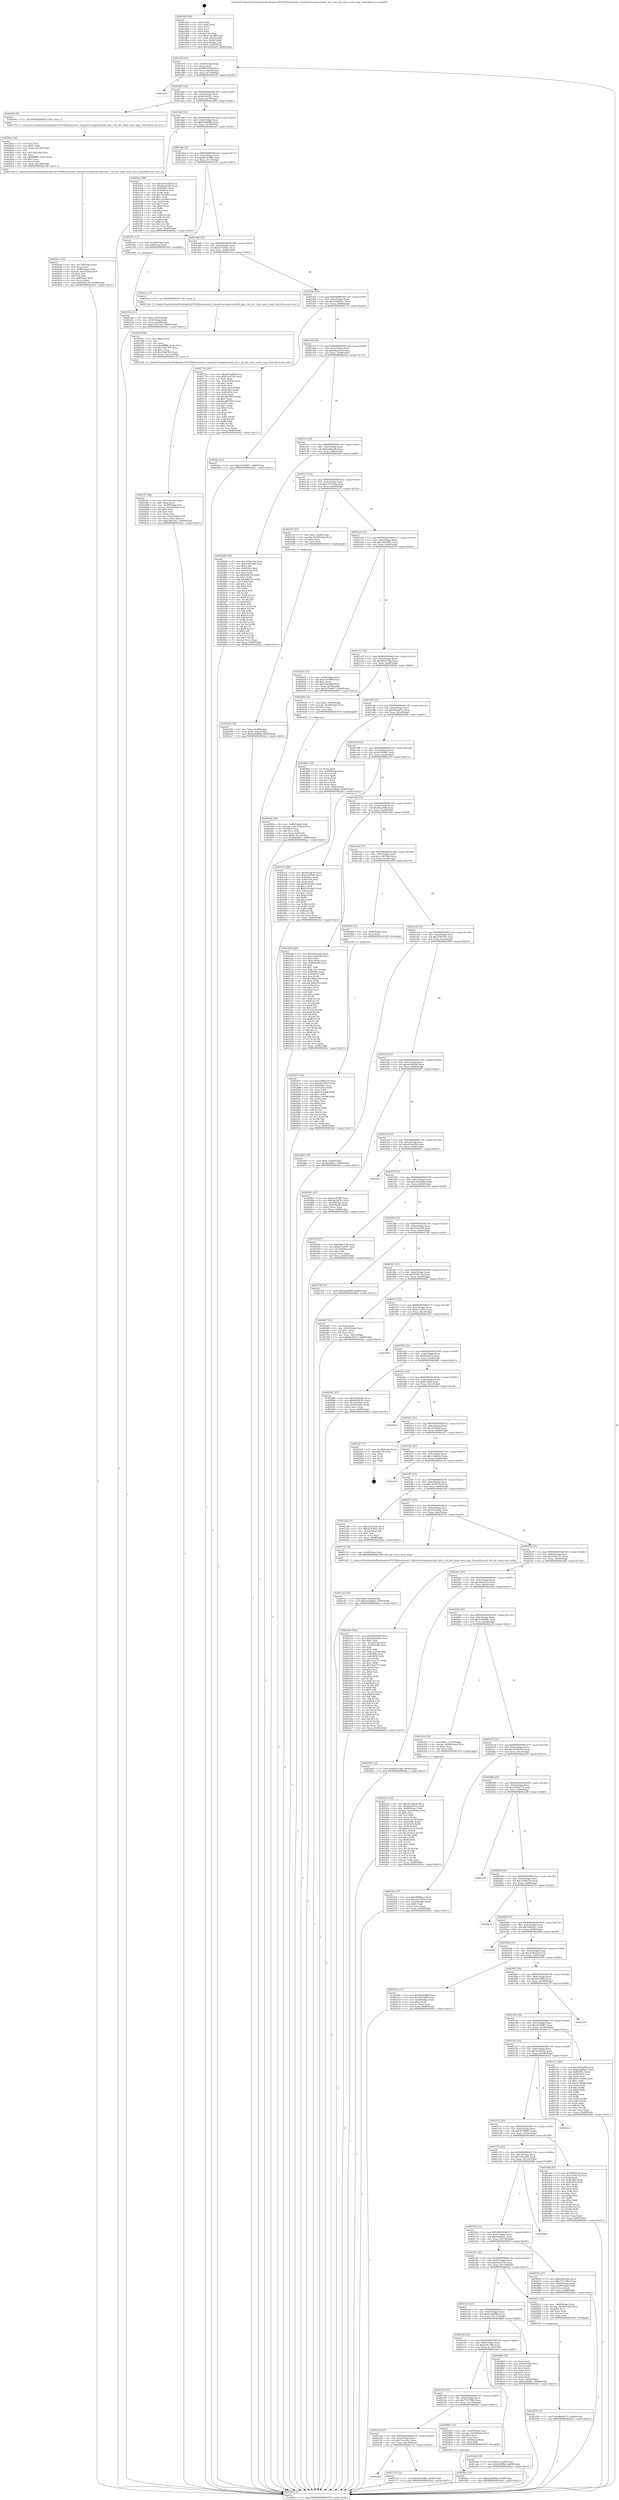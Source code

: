 digraph "0x401d50" {
  label = "0x401d50 (/mnt/c/Users/mathe/Desktop/tcc/POCII/binaries/extr_linuxdriversinputseriohil_mlc.c_hil_mlc_clean_serio_map_Final-ollvm.out::main(0))"
  labelloc = "t"
  node[shape=record]

  Entry [label="",width=0.3,height=0.3,shape=circle,fillcolor=black,style=filled]
  "0x401d7b" [label="{
     0x401d7b [23]\l
     | [instrs]\l
     &nbsp;&nbsp;0x401d7b \<+3\>: mov -0x68(%rbp),%eax\l
     &nbsp;&nbsp;0x401d7e \<+2\>: mov %eax,%ecx\l
     &nbsp;&nbsp;0x401d80 \<+6\>: sub $0x80f5950d,%ecx\l
     &nbsp;&nbsp;0x401d86 \<+3\>: mov %eax,-0x6c(%rbp)\l
     &nbsp;&nbsp;0x401d89 \<+3\>: mov %ecx,-0x70(%rbp)\l
     &nbsp;&nbsp;0x401d8c \<+6\>: je 0000000000402b50 \<main+0xe00\>\l
  }"]
  "0x402b50" [label="{
     0x402b50\l
  }", style=dashed]
  "0x401d92" [label="{
     0x401d92 [22]\l
     | [instrs]\l
     &nbsp;&nbsp;0x401d92 \<+5\>: jmp 0000000000401d97 \<main+0x47\>\l
     &nbsp;&nbsp;0x401d97 \<+3\>: mov -0x6c(%rbp),%eax\l
     &nbsp;&nbsp;0x401d9a \<+5\>: sub $0x8a3b0361,%eax\l
     &nbsp;&nbsp;0x401d9f \<+3\>: mov %eax,-0x74(%rbp)\l
     &nbsp;&nbsp;0x401da2 \<+6\>: je 000000000040269c \<main+0x94c\>\l
  }"]
  Exit [label="",width=0.3,height=0.3,shape=circle,fillcolor=black,style=filled,peripheries=2]
  "0x40269c" [label="{
     0x40269c [5]\l
     | [instrs]\l
     &nbsp;&nbsp;0x40269c \<+5\>: call 0000000000401160 \<next_i\>\l
     | [calls]\l
     &nbsp;&nbsp;0x401160 \{1\} (/mnt/c/Users/mathe/Desktop/tcc/POCII/binaries/extr_linuxdriversinputseriohil_mlc.c_hil_mlc_clean_serio_map_Final-ollvm.out::next_i)\l
  }"]
  "0x401da8" [label="{
     0x401da8 [22]\l
     | [instrs]\l
     &nbsp;&nbsp;0x401da8 \<+5\>: jmp 0000000000401dad \<main+0x5d\>\l
     &nbsp;&nbsp;0x401dad \<+3\>: mov -0x6c(%rbp),%eax\l
     &nbsp;&nbsp;0x401db0 \<+5\>: sub $0x9a0689fd,%eax\l
     &nbsp;&nbsp;0x401db5 \<+3\>: mov %eax,-0x78(%rbp)\l
     &nbsp;&nbsp;0x401db8 \<+6\>: je 00000000004022ac \<main+0x55c\>\l
  }"]
  "0x402975" [label="{
     0x402975 [94]\l
     | [instrs]\l
     &nbsp;&nbsp;0x402975 \<+5\>: mov $0x3506e536,%ecx\l
     &nbsp;&nbsp;0x40297a \<+5\>: mov $0x285cf455,%edx\l
     &nbsp;&nbsp;0x40297f \<+7\>: mov 0x40506c,%esi\l
     &nbsp;&nbsp;0x402986 \<+8\>: mov 0x405054,%r8d\l
     &nbsp;&nbsp;0x40298e \<+3\>: mov %esi,%r9d\l
     &nbsp;&nbsp;0x402991 \<+7\>: sub $0xb114e8df,%r9d\l
     &nbsp;&nbsp;0x402998 \<+4\>: sub $0x1,%r9d\l
     &nbsp;&nbsp;0x40299c \<+7\>: add $0xb114e8df,%r9d\l
     &nbsp;&nbsp;0x4029a3 \<+4\>: imul %r9d,%esi\l
     &nbsp;&nbsp;0x4029a7 \<+3\>: and $0x1,%esi\l
     &nbsp;&nbsp;0x4029aa \<+3\>: cmp $0x0,%esi\l
     &nbsp;&nbsp;0x4029ad \<+4\>: sete %r10b\l
     &nbsp;&nbsp;0x4029b1 \<+4\>: cmp $0xa,%r8d\l
     &nbsp;&nbsp;0x4029b5 \<+4\>: setl %r11b\l
     &nbsp;&nbsp;0x4029b9 \<+3\>: mov %r10b,%bl\l
     &nbsp;&nbsp;0x4029bc \<+3\>: and %r11b,%bl\l
     &nbsp;&nbsp;0x4029bf \<+3\>: xor %r11b,%r10b\l
     &nbsp;&nbsp;0x4029c2 \<+3\>: or %r10b,%bl\l
     &nbsp;&nbsp;0x4029c5 \<+3\>: test $0x1,%bl\l
     &nbsp;&nbsp;0x4029c8 \<+3\>: cmovne %edx,%ecx\l
     &nbsp;&nbsp;0x4029cb \<+3\>: mov %ecx,-0x68(%rbp)\l
     &nbsp;&nbsp;0x4029ce \<+5\>: jmp 0000000000402ba1 \<main+0xe51\>\l
  }"]
  "0x4022ac" [label="{
     0x4022ac [88]\l
     | [instrs]\l
     &nbsp;&nbsp;0x4022ac \<+5\>: mov $0x5e4cce60,%eax\l
     &nbsp;&nbsp;0x4022b1 \<+5\>: mov $0xdfaed18b,%ecx\l
     &nbsp;&nbsp;0x4022b6 \<+7\>: mov 0x40506c,%edx\l
     &nbsp;&nbsp;0x4022bd \<+7\>: mov 0x405054,%esi\l
     &nbsp;&nbsp;0x4022c4 \<+2\>: mov %edx,%edi\l
     &nbsp;&nbsp;0x4022c6 \<+6\>: sub $0x72a5d9e0,%edi\l
     &nbsp;&nbsp;0x4022cc \<+3\>: sub $0x1,%edi\l
     &nbsp;&nbsp;0x4022cf \<+6\>: add $0x72a5d9e0,%edi\l
     &nbsp;&nbsp;0x4022d5 \<+3\>: imul %edi,%edx\l
     &nbsp;&nbsp;0x4022d8 \<+3\>: and $0x1,%edx\l
     &nbsp;&nbsp;0x4022db \<+3\>: cmp $0x0,%edx\l
     &nbsp;&nbsp;0x4022de \<+4\>: sete %r8b\l
     &nbsp;&nbsp;0x4022e2 \<+3\>: cmp $0xa,%esi\l
     &nbsp;&nbsp;0x4022e5 \<+4\>: setl %r9b\l
     &nbsp;&nbsp;0x4022e9 \<+3\>: mov %r8b,%r10b\l
     &nbsp;&nbsp;0x4022ec \<+3\>: and %r9b,%r10b\l
     &nbsp;&nbsp;0x4022ef \<+3\>: xor %r9b,%r8b\l
     &nbsp;&nbsp;0x4022f2 \<+3\>: or %r8b,%r10b\l
     &nbsp;&nbsp;0x4022f5 \<+4\>: test $0x1,%r10b\l
     &nbsp;&nbsp;0x4022f9 \<+3\>: cmovne %ecx,%eax\l
     &nbsp;&nbsp;0x4022fc \<+3\>: mov %eax,-0x68(%rbp)\l
     &nbsp;&nbsp;0x4022ff \<+5\>: jmp 0000000000402ba1 \<main+0xe51\>\l
  }"]
  "0x401dbe" [label="{
     0x401dbe [22]\l
     | [instrs]\l
     &nbsp;&nbsp;0x401dbe \<+5\>: jmp 0000000000401dc3 \<main+0x73\>\l
     &nbsp;&nbsp;0x401dc3 \<+3\>: mov -0x6c(%rbp),%eax\l
     &nbsp;&nbsp;0x401dc6 \<+5\>: sub $0x9dc4e486,%eax\l
     &nbsp;&nbsp;0x401dcb \<+3\>: mov %eax,-0x7c(%rbp)\l
     &nbsp;&nbsp;0x401dce \<+6\>: je 0000000000402241 \<main+0x4f1\>\l
  }"]
  "0x4028ac" [label="{
     0x4028ac [12]\l
     | [instrs]\l
     &nbsp;&nbsp;0x4028ac \<+7\>: movl $0x6ad6488d,-0x68(%rbp)\l
     &nbsp;&nbsp;0x4028b3 \<+5\>: jmp 0000000000402ba1 \<main+0xe51\>\l
  }"]
  "0x402241" [label="{
     0x402241 [13]\l
     | [instrs]\l
     &nbsp;&nbsp;0x402241 \<+4\>: mov -0x38(%rbp),%rax\l
     &nbsp;&nbsp;0x402245 \<+4\>: mov 0x8(%rax),%rdi\l
     &nbsp;&nbsp;0x402249 \<+5\>: call 0000000000401060 \<atoi@plt\>\l
     | [calls]\l
     &nbsp;&nbsp;0x401060 \{1\} (unknown)\l
  }"]
  "0x401dd4" [label="{
     0x401dd4 [22]\l
     | [instrs]\l
     &nbsp;&nbsp;0x401dd4 \<+5\>: jmp 0000000000401dd9 \<main+0x89\>\l
     &nbsp;&nbsp;0x401dd9 \<+3\>: mov -0x6c(%rbp),%eax\l
     &nbsp;&nbsp;0x401ddc \<+5\>: sub $0xa37a95f1,%eax\l
     &nbsp;&nbsp;0x401de1 \<+3\>: mov %eax,-0x80(%rbp)\l
     &nbsp;&nbsp;0x401de4 \<+6\>: je 00000000004025ca \<main+0x87a\>\l
  }"]
  "0x402836" [label="{
     0x402836 [12]\l
     | [instrs]\l
     &nbsp;&nbsp;0x402836 \<+7\>: movl $0xd8da657e,-0x68(%rbp)\l
     &nbsp;&nbsp;0x40283d \<+5\>: jmp 0000000000402ba1 \<main+0xe51\>\l
  }"]
  "0x4025ca" [label="{
     0x4025ca [5]\l
     | [instrs]\l
     &nbsp;&nbsp;0x4025ca \<+5\>: call 0000000000401160 \<next_i\>\l
     | [calls]\l
     &nbsp;&nbsp;0x401160 \{1\} (/mnt/c/Users/mathe/Desktop/tcc/POCII/binaries/extr_linuxdriversinputseriohil_mlc.c_hil_mlc_clean_serio_map_Final-ollvm.out::next_i)\l
  }"]
  "0x401dea" [label="{
     0x401dea [25]\l
     | [instrs]\l
     &nbsp;&nbsp;0x401dea \<+5\>: jmp 0000000000401def \<main+0x9f\>\l
     &nbsp;&nbsp;0x401def \<+3\>: mov -0x6c(%rbp),%eax\l
     &nbsp;&nbsp;0x401df2 \<+5\>: sub $0xb20b0be1,%eax\l
     &nbsp;&nbsp;0x401df7 \<+6\>: mov %eax,-0x84(%rbp)\l
     &nbsp;&nbsp;0x401dfd \<+6\>: je 0000000000402774 \<main+0xa24\>\l
  }"]
  "0x4027ee" [label="{
     0x4027ee [19]\l
     | [instrs]\l
     &nbsp;&nbsp;0x4027ee \<+7\>: movl $0x0,-0x60(%rbp)\l
     &nbsp;&nbsp;0x4027f5 \<+7\>: movl $0xe6248bd8,-0x68(%rbp)\l
     &nbsp;&nbsp;0x4027fc \<+5\>: jmp 0000000000402ba1 \<main+0xe51\>\l
  }"]
  "0x402774" [label="{
     0x402774 [101]\l
     | [instrs]\l
     &nbsp;&nbsp;0x402774 \<+5\>: mov $0xe974a086,%eax\l
     &nbsp;&nbsp;0x402779 \<+5\>: mov $0xf51d57b0,%ecx\l
     &nbsp;&nbsp;0x40277e \<+2\>: xor %edx,%edx\l
     &nbsp;&nbsp;0x402780 \<+3\>: mov -0x4c(%rbp),%esi\l
     &nbsp;&nbsp;0x402783 \<+3\>: sub $0x1,%edx\l
     &nbsp;&nbsp;0x402786 \<+2\>: sub %edx,%esi\l
     &nbsp;&nbsp;0x402788 \<+3\>: mov %esi,-0x4c(%rbp)\l
     &nbsp;&nbsp;0x40278b \<+7\>: mov 0x40506c,%edx\l
     &nbsp;&nbsp;0x402792 \<+7\>: mov 0x405054,%esi\l
     &nbsp;&nbsp;0x402799 \<+2\>: mov %edx,%edi\l
     &nbsp;&nbsp;0x40279b \<+6\>: sub $0xa8f76935,%edi\l
     &nbsp;&nbsp;0x4027a1 \<+3\>: sub $0x1,%edi\l
     &nbsp;&nbsp;0x4027a4 \<+6\>: add $0xa8f76935,%edi\l
     &nbsp;&nbsp;0x4027aa \<+3\>: imul %edi,%edx\l
     &nbsp;&nbsp;0x4027ad \<+3\>: and $0x1,%edx\l
     &nbsp;&nbsp;0x4027b0 \<+3\>: cmp $0x0,%edx\l
     &nbsp;&nbsp;0x4027b3 \<+4\>: sete %r8b\l
     &nbsp;&nbsp;0x4027b7 \<+3\>: cmp $0xa,%esi\l
     &nbsp;&nbsp;0x4027ba \<+4\>: setl %r9b\l
     &nbsp;&nbsp;0x4027be \<+3\>: mov %r8b,%r10b\l
     &nbsp;&nbsp;0x4027c1 \<+3\>: and %r9b,%r10b\l
     &nbsp;&nbsp;0x4027c4 \<+3\>: xor %r9b,%r8b\l
     &nbsp;&nbsp;0x4027c7 \<+3\>: or %r8b,%r10b\l
     &nbsp;&nbsp;0x4027ca \<+4\>: test $0x1,%r10b\l
     &nbsp;&nbsp;0x4027ce \<+3\>: cmovne %ecx,%eax\l
     &nbsp;&nbsp;0x4027d1 \<+3\>: mov %eax,-0x68(%rbp)\l
     &nbsp;&nbsp;0x4027d4 \<+5\>: jmp 0000000000402ba1 \<main+0xe51\>\l
  }"]
  "0x401e03" [label="{
     0x401e03 [25]\l
     | [instrs]\l
     &nbsp;&nbsp;0x401e03 \<+5\>: jmp 0000000000401e08 \<main+0xb8\>\l
     &nbsp;&nbsp;0x401e08 \<+3\>: mov -0x6c(%rbp),%eax\l
     &nbsp;&nbsp;0x401e0b \<+5\>: sub $0xb4ae6559,%eax\l
     &nbsp;&nbsp;0x401e10 \<+6\>: mov %eax,-0x88(%rbp)\l
     &nbsp;&nbsp;0x401e16 \<+6\>: je 00000000004024ac \<main+0x75c\>\l
  }"]
  "0x402204" [label="{
     0x402204\l
  }", style=dashed]
  "0x4024ac" [label="{
     0x4024ac [12]\l
     | [instrs]\l
     &nbsp;&nbsp;0x4024ac \<+7\>: movl $0x56704467,-0x68(%rbp)\l
     &nbsp;&nbsp;0x4024b3 \<+5\>: jmp 0000000000402ba1 \<main+0xe51\>\l
  }"]
  "0x401e1c" [label="{
     0x401e1c [25]\l
     | [instrs]\l
     &nbsp;&nbsp;0x401e1c \<+5\>: jmp 0000000000401e21 \<main+0xd1\>\l
     &nbsp;&nbsp;0x401e21 \<+3\>: mov -0x6c(%rbp),%eax\l
     &nbsp;&nbsp;0x401e24 \<+5\>: sub $0xba66ce8e,%eax\l
     &nbsp;&nbsp;0x401e29 \<+6\>: mov %eax,-0x8c(%rbp)\l
     &nbsp;&nbsp;0x401e2f \<+6\>: je 00000000004028d9 \<main+0xb89\>\l
  }"]
  "0x402710" [label="{
     0x402710 [12]\l
     | [instrs]\l
     &nbsp;&nbsp;0x402710 \<+7\>: movl $0x49149f81,-0x68(%rbp)\l
     &nbsp;&nbsp;0x402717 \<+5\>: jmp 0000000000402ba1 \<main+0xe51\>\l
  }"]
  "0x4028d9" [label="{
     0x4028d9 [144]\l
     | [instrs]\l
     &nbsp;&nbsp;0x4028d9 \<+5\>: mov $0x3506e536,%eax\l
     &nbsp;&nbsp;0x4028de \<+5\>: mov $0xe1967b99,%ecx\l
     &nbsp;&nbsp;0x4028e3 \<+2\>: mov $0x1,%dl\l
     &nbsp;&nbsp;0x4028e5 \<+7\>: mov 0x40506c,%esi\l
     &nbsp;&nbsp;0x4028ec \<+7\>: mov 0x405054,%edi\l
     &nbsp;&nbsp;0x4028f3 \<+3\>: mov %esi,%r8d\l
     &nbsp;&nbsp;0x4028f6 \<+7\>: sub $0x6f6410d,%r8d\l
     &nbsp;&nbsp;0x4028fd \<+4\>: sub $0x1,%r8d\l
     &nbsp;&nbsp;0x402901 \<+7\>: add $0x6f6410d,%r8d\l
     &nbsp;&nbsp;0x402908 \<+4\>: imul %r8d,%esi\l
     &nbsp;&nbsp;0x40290c \<+3\>: and $0x1,%esi\l
     &nbsp;&nbsp;0x40290f \<+3\>: cmp $0x0,%esi\l
     &nbsp;&nbsp;0x402912 \<+4\>: sete %r9b\l
     &nbsp;&nbsp;0x402916 \<+3\>: cmp $0xa,%edi\l
     &nbsp;&nbsp;0x402919 \<+4\>: setl %r10b\l
     &nbsp;&nbsp;0x40291d \<+3\>: mov %r9b,%r11b\l
     &nbsp;&nbsp;0x402920 \<+4\>: xor $0xff,%r11b\l
     &nbsp;&nbsp;0x402924 \<+3\>: mov %r10b,%bl\l
     &nbsp;&nbsp;0x402927 \<+3\>: xor $0xff,%bl\l
     &nbsp;&nbsp;0x40292a \<+3\>: xor $0x0,%dl\l
     &nbsp;&nbsp;0x40292d \<+3\>: mov %r11b,%r14b\l
     &nbsp;&nbsp;0x402930 \<+4\>: and $0x0,%r14b\l
     &nbsp;&nbsp;0x402934 \<+3\>: and %dl,%r9b\l
     &nbsp;&nbsp;0x402937 \<+3\>: mov %bl,%r15b\l
     &nbsp;&nbsp;0x40293a \<+4\>: and $0x0,%r15b\l
     &nbsp;&nbsp;0x40293e \<+3\>: and %dl,%r10b\l
     &nbsp;&nbsp;0x402941 \<+3\>: or %r9b,%r14b\l
     &nbsp;&nbsp;0x402944 \<+3\>: or %r10b,%r15b\l
     &nbsp;&nbsp;0x402947 \<+3\>: xor %r15b,%r14b\l
     &nbsp;&nbsp;0x40294a \<+3\>: or %bl,%r11b\l
     &nbsp;&nbsp;0x40294d \<+4\>: xor $0xff,%r11b\l
     &nbsp;&nbsp;0x402951 \<+3\>: or $0x0,%dl\l
     &nbsp;&nbsp;0x402954 \<+3\>: and %dl,%r11b\l
     &nbsp;&nbsp;0x402957 \<+3\>: or %r11b,%r14b\l
     &nbsp;&nbsp;0x40295a \<+4\>: test $0x1,%r14b\l
     &nbsp;&nbsp;0x40295e \<+3\>: cmovne %ecx,%eax\l
     &nbsp;&nbsp;0x402961 \<+3\>: mov %eax,-0x68(%rbp)\l
     &nbsp;&nbsp;0x402964 \<+5\>: jmp 0000000000402ba1 \<main+0xe51\>\l
  }"]
  "0x401e35" [label="{
     0x401e35 [25]\l
     | [instrs]\l
     &nbsp;&nbsp;0x401e35 \<+5\>: jmp 0000000000401e3a \<main+0xea\>\l
     &nbsp;&nbsp;0x401e3a \<+3\>: mov -0x6c(%rbp),%eax\l
     &nbsp;&nbsp;0x401e3d \<+5\>: sub $0xc557ed2b,%eax\l
     &nbsp;&nbsp;0x401e42 \<+6\>: mov %eax,-0x90(%rbp)\l
     &nbsp;&nbsp;0x401e48 \<+6\>: je 000000000040227e \<main+0x52e\>\l
  }"]
  "0x4021eb" [label="{
     0x4021eb [25]\l
     | [instrs]\l
     &nbsp;&nbsp;0x4021eb \<+5\>: jmp 00000000004021f0 \<main+0x4a0\>\l
     &nbsp;&nbsp;0x4021f0 \<+3\>: mov -0x6c(%rbp),%eax\l
     &nbsp;&nbsp;0x4021f3 \<+5\>: sub $0x7a5e4da2,%eax\l
     &nbsp;&nbsp;0x4021f8 \<+6\>: mov %eax,-0x128(%rbp)\l
     &nbsp;&nbsp;0x4021fe \<+6\>: je 0000000000402710 \<main+0x9c0\>\l
  }"]
  "0x40227e" [label="{
     0x40227e [23]\l
     | [instrs]\l
     &nbsp;&nbsp;0x40227e \<+7\>: movl $0x1,-0x40(%rbp)\l
     &nbsp;&nbsp;0x402285 \<+4\>: movslq -0x40(%rbp),%rax\l
     &nbsp;&nbsp;0x402289 \<+4\>: shl $0x4,%rax\l
     &nbsp;&nbsp;0x40228d \<+3\>: mov %rax,%rdi\l
     &nbsp;&nbsp;0x402290 \<+5\>: call 0000000000401050 \<malloc@plt\>\l
     | [calls]\l
     &nbsp;&nbsp;0x401050 \{1\} (unknown)\l
  }"]
  "0x401e4e" [label="{
     0x401e4e [25]\l
     | [instrs]\l
     &nbsp;&nbsp;0x401e4e \<+5\>: jmp 0000000000401e53 \<main+0x103\>\l
     &nbsp;&nbsp;0x401e53 \<+3\>: mov -0x6c(%rbp),%eax\l
     &nbsp;&nbsp;0x401e56 \<+5\>: sub $0xcd602467,%eax\l
     &nbsp;&nbsp;0x401e5b \<+6\>: mov %eax,-0x94(%rbp)\l
     &nbsp;&nbsp;0x401e61 \<+6\>: je 0000000000402625 \<main+0x8d5\>\l
  }"]
  "0x402891" [label="{
     0x402891 [27]\l
     | [instrs]\l
     &nbsp;&nbsp;0x402891 \<+4\>: mov -0x48(%rbp),%rax\l
     &nbsp;&nbsp;0x402895 \<+4\>: movslq -0x64(%rbp),%rcx\l
     &nbsp;&nbsp;0x402899 \<+4\>: shl $0x4,%rcx\l
     &nbsp;&nbsp;0x40289d \<+3\>: add %rcx,%rax\l
     &nbsp;&nbsp;0x4028a0 \<+4\>: mov 0x8(%rax),%rax\l
     &nbsp;&nbsp;0x4028a4 \<+3\>: mov %rax,%rdi\l
     &nbsp;&nbsp;0x4028a7 \<+5\>: call 0000000000401030 \<free@plt\>\l
     | [calls]\l
     &nbsp;&nbsp;0x401030 \{1\} (unknown)\l
  }"]
  "0x402625" [label="{
     0x402625 [31]\l
     | [instrs]\l
     &nbsp;&nbsp;0x402625 \<+3\>: mov -0x54(%rbp),%eax\l
     &nbsp;&nbsp;0x402628 \<+5\>: add $0xb29c9d0f,%eax\l
     &nbsp;&nbsp;0x40262d \<+3\>: add $0x1,%eax\l
     &nbsp;&nbsp;0x402630 \<+5\>: sub $0xb29c9d0f,%eax\l
     &nbsp;&nbsp;0x402635 \<+3\>: mov %eax,-0x54(%rbp)\l
     &nbsp;&nbsp;0x402638 \<+7\>: movl $0x56704467,-0x68(%rbp)\l
     &nbsp;&nbsp;0x40263f \<+5\>: jmp 0000000000402ba1 \<main+0xe51\>\l
  }"]
  "0x401e67" [label="{
     0x401e67 [25]\l
     | [instrs]\l
     &nbsp;&nbsp;0x401e67 \<+5\>: jmp 0000000000401e6c \<main+0x11c\>\l
     &nbsp;&nbsp;0x401e6c \<+3\>: mov -0x6c(%rbp),%eax\l
     &nbsp;&nbsp;0x401e6f \<+5\>: sub $0xd404716b,%eax\l
     &nbsp;&nbsp;0x401e74 \<+6\>: mov %eax,-0x98(%rbp)\l
     &nbsp;&nbsp;0x401e7a \<+6\>: je 0000000000402644 \<main+0x8f4\>\l
  }"]
  "0x4021d2" [label="{
     0x4021d2 [25]\l
     | [instrs]\l
     &nbsp;&nbsp;0x4021d2 \<+5\>: jmp 00000000004021d7 \<main+0x487\>\l
     &nbsp;&nbsp;0x4021d7 \<+3\>: mov -0x6c(%rbp),%eax\l
     &nbsp;&nbsp;0x4021da \<+5\>: sub $0x797279b2,%eax\l
     &nbsp;&nbsp;0x4021df \<+6\>: mov %eax,-0x124(%rbp)\l
     &nbsp;&nbsp;0x4021e5 \<+6\>: je 0000000000402891 \<main+0xb41\>\l
  }"]
  "0x402644" [label="{
     0x402644 [23]\l
     | [instrs]\l
     &nbsp;&nbsp;0x402644 \<+7\>: movl $0x1,-0x58(%rbp)\l
     &nbsp;&nbsp;0x40264b \<+4\>: movslq -0x58(%rbp),%rax\l
     &nbsp;&nbsp;0x40264f \<+4\>: shl $0x2,%rax\l
     &nbsp;&nbsp;0x402653 \<+3\>: mov %rax,%rdi\l
     &nbsp;&nbsp;0x402656 \<+5\>: call 0000000000401050 \<malloc@plt\>\l
     | [calls]\l
     &nbsp;&nbsp;0x401050 \{1\} (unknown)\l
  }"]
  "0x401e80" [label="{
     0x401e80 [25]\l
     | [instrs]\l
     &nbsp;&nbsp;0x401e80 \<+5\>: jmp 0000000000401e85 \<main+0x135\>\l
     &nbsp;&nbsp;0x401e85 \<+3\>: mov -0x6c(%rbp),%eax\l
     &nbsp;&nbsp;0x401e88 \<+5\>: sub $0xd8da657e,%eax\l
     &nbsp;&nbsp;0x401e8d \<+6\>: mov %eax,-0x9c(%rbp)\l
     &nbsp;&nbsp;0x401e93 \<+6\>: je 0000000000402842 \<main+0xaf2\>\l
  }"]
  "0x402ae4" [label="{
     0x402ae4 [19]\l
     | [instrs]\l
     &nbsp;&nbsp;0x402ae4 \<+7\>: movl $0x0,-0x28(%rbp)\l
     &nbsp;&nbsp;0x402aeb \<+7\>: movl $0x2fc98bb,-0x68(%rbp)\l
     &nbsp;&nbsp;0x402af2 \<+5\>: jmp 0000000000402ba1 \<main+0xe51\>\l
  }"]
  "0x402842" [label="{
     0x402842 [33]\l
     | [instrs]\l
     &nbsp;&nbsp;0x402842 \<+2\>: xor %eax,%eax\l
     &nbsp;&nbsp;0x402844 \<+3\>: mov -0x60(%rbp),%ecx\l
     &nbsp;&nbsp;0x402847 \<+2\>: mov %eax,%edx\l
     &nbsp;&nbsp;0x402849 \<+2\>: sub %ecx,%edx\l
     &nbsp;&nbsp;0x40284b \<+2\>: mov %eax,%ecx\l
     &nbsp;&nbsp;0x40284d \<+3\>: sub $0x1,%ecx\l
     &nbsp;&nbsp;0x402850 \<+2\>: add %ecx,%edx\l
     &nbsp;&nbsp;0x402852 \<+2\>: sub %edx,%eax\l
     &nbsp;&nbsp;0x402854 \<+3\>: mov %eax,-0x60(%rbp)\l
     &nbsp;&nbsp;0x402857 \<+7\>: movl $0xe6248bd8,-0x68(%rbp)\l
     &nbsp;&nbsp;0x40285e \<+5\>: jmp 0000000000402ba1 \<main+0xe51\>\l
  }"]
  "0x401e99" [label="{
     0x401e99 [25]\l
     | [instrs]\l
     &nbsp;&nbsp;0x401e99 \<+5\>: jmp 0000000000401e9e \<main+0x14e\>\l
     &nbsp;&nbsp;0x401e9e \<+3\>: mov -0x6c(%rbp),%eax\l
     &nbsp;&nbsp;0x401ea1 \<+5\>: sub $0xda7b3b41,%eax\l
     &nbsp;&nbsp;0x401ea6 \<+6\>: mov %eax,-0xa0(%rbp)\l
     &nbsp;&nbsp;0x401eac \<+6\>: je 00000000004023c3 \<main+0x673\>\l
  }"]
  "0x4021b9" [label="{
     0x4021b9 [25]\l
     | [instrs]\l
     &nbsp;&nbsp;0x4021b9 \<+5\>: jmp 00000000004021be \<main+0x46e\>\l
     &nbsp;&nbsp;0x4021be \<+3\>: mov -0x6c(%rbp),%eax\l
     &nbsp;&nbsp;0x4021c1 \<+5\>: sub $0x6e0e1fb8,%eax\l
     &nbsp;&nbsp;0x4021c6 \<+6\>: mov %eax,-0x120(%rbp)\l
     &nbsp;&nbsp;0x4021cc \<+6\>: je 0000000000402ae4 \<main+0xd94\>\l
  }"]
  "0x4023c3" [label="{
     0x4023c3 [88]\l
     | [instrs]\l
     &nbsp;&nbsp;0x4023c3 \<+5\>: mov $0x50a38c50,%eax\l
     &nbsp;&nbsp;0x4023c8 \<+5\>: mov $0x2c92899c,%ecx\l
     &nbsp;&nbsp;0x4023cd \<+7\>: mov 0x40506c,%edx\l
     &nbsp;&nbsp;0x4023d4 \<+7\>: mov 0x405054,%esi\l
     &nbsp;&nbsp;0x4023db \<+2\>: mov %edx,%edi\l
     &nbsp;&nbsp;0x4023dd \<+6\>: add $0x9193eb62,%edi\l
     &nbsp;&nbsp;0x4023e3 \<+3\>: sub $0x1,%edi\l
     &nbsp;&nbsp;0x4023e6 \<+6\>: sub $0x9193eb62,%edi\l
     &nbsp;&nbsp;0x4023ec \<+3\>: imul %edi,%edx\l
     &nbsp;&nbsp;0x4023ef \<+3\>: and $0x1,%edx\l
     &nbsp;&nbsp;0x4023f2 \<+3\>: cmp $0x0,%edx\l
     &nbsp;&nbsp;0x4023f5 \<+4\>: sete %r8b\l
     &nbsp;&nbsp;0x4023f9 \<+3\>: cmp $0xa,%esi\l
     &nbsp;&nbsp;0x4023fc \<+4\>: setl %r9b\l
     &nbsp;&nbsp;0x402400 \<+3\>: mov %r8b,%r10b\l
     &nbsp;&nbsp;0x402403 \<+3\>: and %r9b,%r10b\l
     &nbsp;&nbsp;0x402406 \<+3\>: xor %r9b,%r8b\l
     &nbsp;&nbsp;0x402409 \<+3\>: or %r8b,%r10b\l
     &nbsp;&nbsp;0x40240c \<+4\>: test $0x1,%r10b\l
     &nbsp;&nbsp;0x402410 \<+3\>: cmovne %ecx,%eax\l
     &nbsp;&nbsp;0x402413 \<+3\>: mov %eax,-0x68(%rbp)\l
     &nbsp;&nbsp;0x402416 \<+5\>: jmp 0000000000402ba1 \<main+0xe51\>\l
  }"]
  "0x401eb2" [label="{
     0x401eb2 [25]\l
     | [instrs]\l
     &nbsp;&nbsp;0x401eb2 \<+5\>: jmp 0000000000401eb7 \<main+0x167\>\l
     &nbsp;&nbsp;0x401eb7 \<+3\>: mov -0x6c(%rbp),%eax\l
     &nbsp;&nbsp;0x401eba \<+5\>: sub $0xdfaed18b,%eax\l
     &nbsp;&nbsp;0x401ebf \<+6\>: mov %eax,-0xa4(%rbp)\l
     &nbsp;&nbsp;0x401ec5 \<+6\>: je 0000000000402304 \<main+0x5b4\>\l
  }"]
  "0x4028b8" [label="{
     0x4028b8 [33]\l
     | [instrs]\l
     &nbsp;&nbsp;0x4028b8 \<+2\>: xor %eax,%eax\l
     &nbsp;&nbsp;0x4028ba \<+3\>: mov -0x64(%rbp),%ecx\l
     &nbsp;&nbsp;0x4028bd \<+2\>: mov %eax,%edx\l
     &nbsp;&nbsp;0x4028bf \<+2\>: sub %ecx,%edx\l
     &nbsp;&nbsp;0x4028c1 \<+2\>: mov %eax,%ecx\l
     &nbsp;&nbsp;0x4028c3 \<+3\>: sub $0x1,%ecx\l
     &nbsp;&nbsp;0x4028c6 \<+2\>: add %ecx,%edx\l
     &nbsp;&nbsp;0x4028c8 \<+2\>: sub %edx,%eax\l
     &nbsp;&nbsp;0x4028ca \<+3\>: mov %eax,-0x64(%rbp)\l
     &nbsp;&nbsp;0x4028cd \<+7\>: movl $0x64abf4a1,-0x68(%rbp)\l
     &nbsp;&nbsp;0x4028d4 \<+5\>: jmp 0000000000402ba1 \<main+0xe51\>\l
  }"]
  "0x402304" [label="{
     0x402304 [164]\l
     | [instrs]\l
     &nbsp;&nbsp;0x402304 \<+5\>: mov $0x5e4cce60,%eax\l
     &nbsp;&nbsp;0x402309 \<+5\>: mov $0x14200749,%ecx\l
     &nbsp;&nbsp;0x40230e \<+2\>: mov $0x1,%dl\l
     &nbsp;&nbsp;0x402310 \<+3\>: mov -0x4c(%rbp),%esi\l
     &nbsp;&nbsp;0x402313 \<+3\>: cmp -0x40(%rbp),%esi\l
     &nbsp;&nbsp;0x402316 \<+4\>: setl %dil\l
     &nbsp;&nbsp;0x40231a \<+4\>: and $0x1,%dil\l
     &nbsp;&nbsp;0x40231e \<+4\>: mov %dil,-0x1a(%rbp)\l
     &nbsp;&nbsp;0x402322 \<+7\>: mov 0x40506c,%esi\l
     &nbsp;&nbsp;0x402329 \<+8\>: mov 0x405054,%r8d\l
     &nbsp;&nbsp;0x402331 \<+3\>: mov %esi,%r9d\l
     &nbsp;&nbsp;0x402334 \<+7\>: add $0x3bbac959,%r9d\l
     &nbsp;&nbsp;0x40233b \<+4\>: sub $0x1,%r9d\l
     &nbsp;&nbsp;0x40233f \<+7\>: sub $0x3bbac959,%r9d\l
     &nbsp;&nbsp;0x402346 \<+4\>: imul %r9d,%esi\l
     &nbsp;&nbsp;0x40234a \<+3\>: and $0x1,%esi\l
     &nbsp;&nbsp;0x40234d \<+3\>: cmp $0x0,%esi\l
     &nbsp;&nbsp;0x402350 \<+4\>: sete %dil\l
     &nbsp;&nbsp;0x402354 \<+4\>: cmp $0xa,%r8d\l
     &nbsp;&nbsp;0x402358 \<+4\>: setl %r10b\l
     &nbsp;&nbsp;0x40235c \<+3\>: mov %dil,%r11b\l
     &nbsp;&nbsp;0x40235f \<+4\>: xor $0xff,%r11b\l
     &nbsp;&nbsp;0x402363 \<+3\>: mov %r10b,%bl\l
     &nbsp;&nbsp;0x402366 \<+3\>: xor $0xff,%bl\l
     &nbsp;&nbsp;0x402369 \<+3\>: xor $0x1,%dl\l
     &nbsp;&nbsp;0x40236c \<+3\>: mov %r11b,%r14b\l
     &nbsp;&nbsp;0x40236f \<+4\>: and $0xff,%r14b\l
     &nbsp;&nbsp;0x402373 \<+3\>: and %dl,%dil\l
     &nbsp;&nbsp;0x402376 \<+3\>: mov %bl,%r15b\l
     &nbsp;&nbsp;0x402379 \<+4\>: and $0xff,%r15b\l
     &nbsp;&nbsp;0x40237d \<+3\>: and %dl,%r10b\l
     &nbsp;&nbsp;0x402380 \<+3\>: or %dil,%r14b\l
     &nbsp;&nbsp;0x402383 \<+3\>: or %r10b,%r15b\l
     &nbsp;&nbsp;0x402386 \<+3\>: xor %r15b,%r14b\l
     &nbsp;&nbsp;0x402389 \<+3\>: or %bl,%r11b\l
     &nbsp;&nbsp;0x40238c \<+4\>: xor $0xff,%r11b\l
     &nbsp;&nbsp;0x402390 \<+3\>: or $0x1,%dl\l
     &nbsp;&nbsp;0x402393 \<+3\>: and %dl,%r11b\l
     &nbsp;&nbsp;0x402396 \<+3\>: or %r11b,%r14b\l
     &nbsp;&nbsp;0x402399 \<+4\>: test $0x1,%r14b\l
     &nbsp;&nbsp;0x40239d \<+3\>: cmovne %ecx,%eax\l
     &nbsp;&nbsp;0x4023a0 \<+3\>: mov %eax,-0x68(%rbp)\l
     &nbsp;&nbsp;0x4023a3 \<+5\>: jmp 0000000000402ba1 \<main+0xe51\>\l
  }"]
  "0x401ecb" [label="{
     0x401ecb [25]\l
     | [instrs]\l
     &nbsp;&nbsp;0x401ecb \<+5\>: jmp 0000000000401ed0 \<main+0x180\>\l
     &nbsp;&nbsp;0x401ed0 \<+3\>: mov -0x6c(%rbp),%eax\l
     &nbsp;&nbsp;0x401ed3 \<+5\>: sub $0xe1967b99,%eax\l
     &nbsp;&nbsp;0x401ed8 \<+6\>: mov %eax,-0xa8(%rbp)\l
     &nbsp;&nbsp;0x401ede \<+6\>: je 0000000000402969 \<main+0xc19\>\l
  }"]
  "0x4021a0" [label="{
     0x4021a0 [25]\l
     | [instrs]\l
     &nbsp;&nbsp;0x4021a0 \<+5\>: jmp 00000000004021a5 \<main+0x455\>\l
     &nbsp;&nbsp;0x4021a5 \<+3\>: mov -0x6c(%rbp),%eax\l
     &nbsp;&nbsp;0x4021a8 \<+5\>: sub $0x6ad6488d,%eax\l
     &nbsp;&nbsp;0x4021ad \<+6\>: mov %eax,-0x11c(%rbp)\l
     &nbsp;&nbsp;0x4021b3 \<+6\>: je 00000000004028b8 \<main+0xb68\>\l
  }"]
  "0x402969" [label="{
     0x402969 [12]\l
     | [instrs]\l
     &nbsp;&nbsp;0x402969 \<+4\>: mov -0x48(%rbp),%rax\l
     &nbsp;&nbsp;0x40296d \<+3\>: mov %rax,%rdi\l
     &nbsp;&nbsp;0x402970 \<+5\>: call 0000000000401030 \<free@plt\>\l
     | [calls]\l
     &nbsp;&nbsp;0x401030 \{1\} (unknown)\l
  }"]
  "0x401ee4" [label="{
     0x401ee4 [25]\l
     | [instrs]\l
     &nbsp;&nbsp;0x401ee4 \<+5\>: jmp 0000000000401ee9 \<main+0x199\>\l
     &nbsp;&nbsp;0x401ee9 \<+3\>: mov -0x6c(%rbp),%eax\l
     &nbsp;&nbsp;0x401eec \<+5\>: sub $0xe22f106c,%eax\l
     &nbsp;&nbsp;0x401ef1 \<+6\>: mov %eax,-0xac(%rbp)\l
     &nbsp;&nbsp;0x401ef7 \<+6\>: je 0000000000402863 \<main+0xb13\>\l
  }"]
  "0x40281c" [label="{
     0x40281c [26]\l
     | [instrs]\l
     &nbsp;&nbsp;0x40281c \<+4\>: mov -0x48(%rbp),%rax\l
     &nbsp;&nbsp;0x402820 \<+4\>: movslq -0x60(%rbp),%rcx\l
     &nbsp;&nbsp;0x402824 \<+4\>: shl $0x4,%rcx\l
     &nbsp;&nbsp;0x402828 \<+3\>: add %rcx,%rax\l
     &nbsp;&nbsp;0x40282b \<+3\>: mov (%rax),%rax\l
     &nbsp;&nbsp;0x40282e \<+3\>: mov %rax,%rdi\l
     &nbsp;&nbsp;0x402831 \<+5\>: call 0000000000401030 \<free@plt\>\l
     | [calls]\l
     &nbsp;&nbsp;0x401030 \{1\} (unknown)\l
  }"]
  "0x402863" [label="{
     0x402863 [19]\l
     | [instrs]\l
     &nbsp;&nbsp;0x402863 \<+7\>: movl $0x0,-0x64(%rbp)\l
     &nbsp;&nbsp;0x40286a \<+7\>: movl $0x64abf4a1,-0x68(%rbp)\l
     &nbsp;&nbsp;0x402871 \<+5\>: jmp 0000000000402ba1 \<main+0xe51\>\l
  }"]
  "0x401efd" [label="{
     0x401efd [25]\l
     | [instrs]\l
     &nbsp;&nbsp;0x401efd \<+5\>: jmp 0000000000401f02 \<main+0x1b2\>\l
     &nbsp;&nbsp;0x401f02 \<+3\>: mov -0x6c(%rbp),%eax\l
     &nbsp;&nbsp;0x401f05 \<+5\>: sub $0xe6248bd8,%eax\l
     &nbsp;&nbsp;0x401f0a \<+6\>: mov %eax,-0xb0(%rbp)\l
     &nbsp;&nbsp;0x401f10 \<+6\>: je 0000000000402801 \<main+0xab1\>\l
  }"]
  "0x402187" [label="{
     0x402187 [25]\l
     | [instrs]\l
     &nbsp;&nbsp;0x402187 \<+5\>: jmp 000000000040218c \<main+0x43c\>\l
     &nbsp;&nbsp;0x40218c \<+3\>: mov -0x6c(%rbp),%eax\l
     &nbsp;&nbsp;0x40218f \<+5\>: sub $0x66e2d745,%eax\l
     &nbsp;&nbsp;0x402194 \<+6\>: mov %eax,-0x118(%rbp)\l
     &nbsp;&nbsp;0x40219a \<+6\>: je 000000000040281c \<main+0xacc\>\l
  }"]
  "0x402801" [label="{
     0x402801 [27]\l
     | [instrs]\l
     &nbsp;&nbsp;0x402801 \<+5\>: mov $0xe22f106c,%eax\l
     &nbsp;&nbsp;0x402806 \<+5\>: mov $0x66e2d745,%ecx\l
     &nbsp;&nbsp;0x40280b \<+3\>: mov -0x60(%rbp),%edx\l
     &nbsp;&nbsp;0x40280e \<+3\>: cmp -0x40(%rbp),%edx\l
     &nbsp;&nbsp;0x402811 \<+3\>: cmovl %ecx,%eax\l
     &nbsp;&nbsp;0x402814 \<+3\>: mov %eax,-0x68(%rbp)\l
     &nbsp;&nbsp;0x402817 \<+5\>: jmp 0000000000402ba1 \<main+0xe51\>\l
  }"]
  "0x401f16" [label="{
     0x401f16 [25]\l
     | [instrs]\l
     &nbsp;&nbsp;0x401f16 \<+5\>: jmp 0000000000401f1b \<main+0x1cb\>\l
     &nbsp;&nbsp;0x401f1b \<+3\>: mov -0x6c(%rbp),%eax\l
     &nbsp;&nbsp;0x401f1e \<+5\>: sub $0xe974a086,%eax\l
     &nbsp;&nbsp;0x401f23 \<+6\>: mov %eax,-0xb4(%rbp)\l
     &nbsp;&nbsp;0x401f29 \<+6\>: je 0000000000402b5c \<main+0xe0c\>\l
  }"]
  "0x402876" [label="{
     0x402876 [27]\l
     | [instrs]\l
     &nbsp;&nbsp;0x402876 \<+5\>: mov $0xba66ce8e,%eax\l
     &nbsp;&nbsp;0x40287b \<+5\>: mov $0x797279b2,%ecx\l
     &nbsp;&nbsp;0x402880 \<+3\>: mov -0x64(%rbp),%edx\l
     &nbsp;&nbsp;0x402883 \<+3\>: cmp -0x40(%rbp),%edx\l
     &nbsp;&nbsp;0x402886 \<+3\>: cmovl %ecx,%eax\l
     &nbsp;&nbsp;0x402889 \<+3\>: mov %eax,-0x68(%rbp)\l
     &nbsp;&nbsp;0x40288c \<+5\>: jmp 0000000000402ba1 \<main+0xe51\>\l
  }"]
  "0x402b5c" [label="{
     0x402b5c\l
  }", style=dashed]
  "0x401f2f" [label="{
     0x401f2f [25]\l
     | [instrs]\l
     &nbsp;&nbsp;0x401f2f \<+5\>: jmp 0000000000401f34 \<main+0x1e4\>\l
     &nbsp;&nbsp;0x401f34 \<+3\>: mov -0x6c(%rbp),%eax\l
     &nbsp;&nbsp;0x401f37 \<+5\>: sub $0xe9ab36b0,%eax\l
     &nbsp;&nbsp;0x401f3c \<+6\>: mov %eax,-0xb8(%rbp)\l
     &nbsp;&nbsp;0x401f42 \<+6\>: je 00000000004025af \<main+0x85f\>\l
  }"]
  "0x40216e" [label="{
     0x40216e [25]\l
     | [instrs]\l
     &nbsp;&nbsp;0x40216e \<+5\>: jmp 0000000000402173 \<main+0x423\>\l
     &nbsp;&nbsp;0x402173 \<+3\>: mov -0x6c(%rbp),%eax\l
     &nbsp;&nbsp;0x402176 \<+5\>: sub $0x64abf4a1,%eax\l
     &nbsp;&nbsp;0x40217b \<+6\>: mov %eax,-0x114(%rbp)\l
     &nbsp;&nbsp;0x402181 \<+6\>: je 0000000000402876 \<main+0xb26\>\l
  }"]
  "0x4025af" [label="{
     0x4025af [27]\l
     | [instrs]\l
     &nbsp;&nbsp;0x4025af \<+5\>: mov $0xd404716b,%eax\l
     &nbsp;&nbsp;0x4025b4 \<+5\>: mov $0xa37a95f1,%ecx\l
     &nbsp;&nbsp;0x4025b9 \<+3\>: mov -0x19(%rbp),%dl\l
     &nbsp;&nbsp;0x4025bc \<+3\>: test $0x1,%dl\l
     &nbsp;&nbsp;0x4025bf \<+3\>: cmovne %ecx,%eax\l
     &nbsp;&nbsp;0x4025c2 \<+3\>: mov %eax,-0x68(%rbp)\l
     &nbsp;&nbsp;0x4025c5 \<+5\>: jmp 0000000000402ba1 \<main+0xe51\>\l
  }"]
  "0x401f48" [label="{
     0x401f48 [25]\l
     | [instrs]\l
     &nbsp;&nbsp;0x401f48 \<+5\>: jmp 0000000000401f4d \<main+0x1fd\>\l
     &nbsp;&nbsp;0x401f4d \<+3\>: mov -0x6c(%rbp),%eax\l
     &nbsp;&nbsp;0x401f50 \<+5\>: sub $0xf51d57b0,%eax\l
     &nbsp;&nbsp;0x401f55 \<+6\>: mov %eax,-0xbc(%rbp)\l
     &nbsp;&nbsp;0x401f5b \<+6\>: je 00000000004027d9 \<main+0xa89\>\l
  }"]
  "0x402b08" [label="{
     0x402b08\l
  }", style=dashed]
  "0x4027d9" [label="{
     0x4027d9 [12]\l
     | [instrs]\l
     &nbsp;&nbsp;0x4027d9 \<+7\>: movl $0x9a0689fd,-0x68(%rbp)\l
     &nbsp;&nbsp;0x4027e0 \<+5\>: jmp 0000000000402ba1 \<main+0xe51\>\l
  }"]
  "0x401f61" [label="{
     0x401f61 [25]\l
     | [instrs]\l
     &nbsp;&nbsp;0x401f61 \<+5\>: jmp 0000000000401f66 \<main+0x216\>\l
     &nbsp;&nbsp;0x401f66 \<+3\>: mov -0x6c(%rbp),%eax\l
     &nbsp;&nbsp;0x401f69 \<+5\>: sub $0xf7d01c5b,%eax\l
     &nbsp;&nbsp;0x401f6e \<+6\>: mov %eax,-0xc0(%rbp)\l
     &nbsp;&nbsp;0x401f74 \<+6\>: je 00000000004026f7 \<main+0x9a7\>\l
  }"]
  "0x4026cd" [label="{
     0x4026cd [42]\l
     | [instrs]\l
     &nbsp;&nbsp;0x4026cd \<+6\>: mov -0x134(%rbp),%ecx\l
     &nbsp;&nbsp;0x4026d3 \<+3\>: imul %eax,%ecx\l
     &nbsp;&nbsp;0x4026d6 \<+4\>: mov -0x48(%rbp),%rdi\l
     &nbsp;&nbsp;0x4026da \<+4\>: movslq -0x4c(%rbp),%r8\l
     &nbsp;&nbsp;0x4026de \<+4\>: shl $0x4,%r8\l
     &nbsp;&nbsp;0x4026e2 \<+3\>: add %r8,%rdi\l
     &nbsp;&nbsp;0x4026e5 \<+4\>: mov 0x8(%rdi),%rdi\l
     &nbsp;&nbsp;0x4026e9 \<+2\>: mov %ecx,(%rdi)\l
     &nbsp;&nbsp;0x4026eb \<+7\>: movl $0xf7d01c5b,-0x68(%rbp)\l
     &nbsp;&nbsp;0x4026f2 \<+5\>: jmp 0000000000402ba1 \<main+0xe51\>\l
  }"]
  "0x4026f7" [label="{
     0x4026f7 [25]\l
     | [instrs]\l
     &nbsp;&nbsp;0x4026f7 \<+2\>: xor %eax,%eax\l
     &nbsp;&nbsp;0x4026f9 \<+3\>: mov -0x5c(%rbp),%ecx\l
     &nbsp;&nbsp;0x4026fc \<+3\>: sub $0x1,%eax\l
     &nbsp;&nbsp;0x4026ff \<+2\>: sub %eax,%ecx\l
     &nbsp;&nbsp;0x402701 \<+3\>: mov %ecx,-0x5c(%rbp)\l
     &nbsp;&nbsp;0x402704 \<+7\>: movl $0xfdefe813,-0x68(%rbp)\l
     &nbsp;&nbsp;0x40270b \<+5\>: jmp 0000000000402ba1 \<main+0xe51\>\l
  }"]
  "0x401f7a" [label="{
     0x401f7a [25]\l
     | [instrs]\l
     &nbsp;&nbsp;0x401f7a \<+5\>: jmp 0000000000401f7f \<main+0x22f\>\l
     &nbsp;&nbsp;0x401f7f \<+3\>: mov -0x6c(%rbp),%eax\l
     &nbsp;&nbsp;0x401f82 \<+5\>: sub $0xfa1ec81b,%eax\l
     &nbsp;&nbsp;0x401f87 \<+6\>: mov %eax,-0xc4(%rbp)\l
     &nbsp;&nbsp;0x401f8d \<+6\>: je 0000000000402b95 \<main+0xe45\>\l
  }"]
  "0x4026a1" [label="{
     0x4026a1 [44]\l
     | [instrs]\l
     &nbsp;&nbsp;0x4026a1 \<+2\>: xor %ecx,%ecx\l
     &nbsp;&nbsp;0x4026a3 \<+5\>: mov $0x2,%edx\l
     &nbsp;&nbsp;0x4026a8 \<+6\>: mov %edx,-0x130(%rbp)\l
     &nbsp;&nbsp;0x4026ae \<+1\>: cltd\l
     &nbsp;&nbsp;0x4026af \<+6\>: mov -0x130(%rbp),%esi\l
     &nbsp;&nbsp;0x4026b5 \<+2\>: idiv %esi\l
     &nbsp;&nbsp;0x4026b7 \<+6\>: imul $0xfffffffe,%edx,%edx\l
     &nbsp;&nbsp;0x4026bd \<+3\>: sub $0x1,%ecx\l
     &nbsp;&nbsp;0x4026c0 \<+2\>: sub %ecx,%edx\l
     &nbsp;&nbsp;0x4026c2 \<+6\>: mov %edx,-0x134(%rbp)\l
     &nbsp;&nbsp;0x4026c8 \<+5\>: call 0000000000401160 \<next_i\>\l
     | [calls]\l
     &nbsp;&nbsp;0x401160 \{1\} (/mnt/c/Users/mathe/Desktop/tcc/POCII/binaries/extr_linuxdriversinputseriohil_mlc.c_hil_mlc_clean_serio_map_Final-ollvm.out::next_i)\l
  }"]
  "0x402b95" [label="{
     0x402b95\l
  }", style=dashed]
  "0x401f93" [label="{
     0x401f93 [25]\l
     | [instrs]\l
     &nbsp;&nbsp;0x401f93 \<+5\>: jmp 0000000000401f98 \<main+0x248\>\l
     &nbsp;&nbsp;0x401f98 \<+3\>: mov -0x6c(%rbp),%eax\l
     &nbsp;&nbsp;0x401f9b \<+5\>: sub $0xfdefe813,%eax\l
     &nbsp;&nbsp;0x401fa0 \<+6\>: mov %eax,-0xc8(%rbp)\l
     &nbsp;&nbsp;0x401fa6 \<+6\>: je 0000000000402681 \<main+0x931\>\l
  }"]
  "0x40265b" [label="{
     0x40265b [38]\l
     | [instrs]\l
     &nbsp;&nbsp;0x40265b \<+4\>: mov -0x48(%rbp),%rdi\l
     &nbsp;&nbsp;0x40265f \<+4\>: movslq -0x4c(%rbp),%rcx\l
     &nbsp;&nbsp;0x402663 \<+4\>: shl $0x4,%rcx\l
     &nbsp;&nbsp;0x402667 \<+3\>: add %rcx,%rdi\l
     &nbsp;&nbsp;0x40266a \<+4\>: mov %rax,0x8(%rdi)\l
     &nbsp;&nbsp;0x40266e \<+7\>: movl $0x0,-0x5c(%rbp)\l
     &nbsp;&nbsp;0x402675 \<+7\>: movl $0xfdefe813,-0x68(%rbp)\l
     &nbsp;&nbsp;0x40267c \<+5\>: jmp 0000000000402ba1 \<main+0xe51\>\l
  }"]
  "0x402681" [label="{
     0x402681 [27]\l
     | [instrs]\l
     &nbsp;&nbsp;0x402681 \<+5\>: mov $0x7a5e4da2,%eax\l
     &nbsp;&nbsp;0x402686 \<+5\>: mov $0x8a3b0361,%ecx\l
     &nbsp;&nbsp;0x40268b \<+3\>: mov -0x5c(%rbp),%edx\l
     &nbsp;&nbsp;0x40268e \<+3\>: cmp -0x58(%rbp),%edx\l
     &nbsp;&nbsp;0x402691 \<+3\>: cmovl %ecx,%eax\l
     &nbsp;&nbsp;0x402694 \<+3\>: mov %eax,-0x68(%rbp)\l
     &nbsp;&nbsp;0x402697 \<+5\>: jmp 0000000000402ba1 \<main+0xe51\>\l
  }"]
  "0x401fac" [label="{
     0x401fac [25]\l
     | [instrs]\l
     &nbsp;&nbsp;0x401fac \<+5\>: jmp 0000000000401fb1 \<main+0x261\>\l
     &nbsp;&nbsp;0x401fb1 \<+3\>: mov -0x6c(%rbp),%eax\l
     &nbsp;&nbsp;0x401fb4 \<+5\>: sub $0x613832,%eax\l
     &nbsp;&nbsp;0x401fb9 \<+6\>: mov %eax,-0xcc(%rbp)\l
     &nbsp;&nbsp;0x401fbf \<+6\>: je 00000000004029eb \<main+0xc9b\>\l
  }"]
  "0x4025f7" [label="{
     0x4025f7 [46]\l
     | [instrs]\l
     &nbsp;&nbsp;0x4025f7 \<+6\>: mov -0x12c(%rbp),%ecx\l
     &nbsp;&nbsp;0x4025fd \<+3\>: imul %eax,%ecx\l
     &nbsp;&nbsp;0x402600 \<+4\>: mov -0x48(%rbp),%rsi\l
     &nbsp;&nbsp;0x402604 \<+4\>: movslq -0x4c(%rbp),%rdi\l
     &nbsp;&nbsp;0x402608 \<+4\>: shl $0x4,%rdi\l
     &nbsp;&nbsp;0x40260c \<+3\>: add %rdi,%rsi\l
     &nbsp;&nbsp;0x40260f \<+3\>: mov (%rsi),%rsi\l
     &nbsp;&nbsp;0x402612 \<+4\>: movslq -0x54(%rbp),%rdi\l
     &nbsp;&nbsp;0x402616 \<+3\>: mov %ecx,(%rsi,%rdi,4)\l
     &nbsp;&nbsp;0x402619 \<+7\>: movl $0xcd602467,-0x68(%rbp)\l
     &nbsp;&nbsp;0x402620 \<+5\>: jmp 0000000000402ba1 \<main+0xe51\>\l
  }"]
  "0x4029eb" [label="{
     0x4029eb\l
  }", style=dashed]
  "0x401fc5" [label="{
     0x401fc5 [25]\l
     | [instrs]\l
     &nbsp;&nbsp;0x401fc5 \<+5\>: jmp 0000000000401fca \<main+0x27a\>\l
     &nbsp;&nbsp;0x401fca \<+3\>: mov -0x6c(%rbp),%eax\l
     &nbsp;&nbsp;0x401fcd \<+5\>: sub $0x2fc98bb,%eax\l
     &nbsp;&nbsp;0x401fd2 \<+6\>: mov %eax,-0xd0(%rbp)\l
     &nbsp;&nbsp;0x401fd8 \<+6\>: je 0000000000402af7 \<main+0xda7\>\l
  }"]
  "0x4025cf" [label="{
     0x4025cf [40]\l
     | [instrs]\l
     &nbsp;&nbsp;0x4025cf \<+5\>: mov $0x2,%ecx\l
     &nbsp;&nbsp;0x4025d4 \<+1\>: cltd\l
     &nbsp;&nbsp;0x4025d5 \<+2\>: idiv %ecx\l
     &nbsp;&nbsp;0x4025d7 \<+6\>: imul $0xfffffffe,%edx,%ecx\l
     &nbsp;&nbsp;0x4025dd \<+6\>: sub $0x19ab7f91,%ecx\l
     &nbsp;&nbsp;0x4025e3 \<+3\>: add $0x1,%ecx\l
     &nbsp;&nbsp;0x4025e6 \<+6\>: add $0x19ab7f91,%ecx\l
     &nbsp;&nbsp;0x4025ec \<+6\>: mov %ecx,-0x12c(%rbp)\l
     &nbsp;&nbsp;0x4025f2 \<+5\>: call 0000000000401160 \<next_i\>\l
     | [calls]\l
     &nbsp;&nbsp;0x401160 \{1\} (/mnt/c/Users/mathe/Desktop/tcc/POCII/binaries/extr_linuxdriversinputseriohil_mlc.c_hil_mlc_clean_serio_map_Final-ollvm.out::next_i)\l
  }"]
  "0x402af7" [label="{
     0x402af7 [17]\l
     | [instrs]\l
     &nbsp;&nbsp;0x402af7 \<+3\>: mov -0x28(%rbp),%eax\l
     &nbsp;&nbsp;0x402afa \<+7\>: add $0x128,%rsp\l
     &nbsp;&nbsp;0x402b01 \<+1\>: pop %rbx\l
     &nbsp;&nbsp;0x402b02 \<+2\>: pop %r14\l
     &nbsp;&nbsp;0x402b04 \<+2\>: pop %r15\l
     &nbsp;&nbsp;0x402b06 \<+1\>: pop %rbp\l
     &nbsp;&nbsp;0x402b07 \<+1\>: ret\l
  }"]
  "0x401fde" [label="{
     0x401fde [25]\l
     | [instrs]\l
     &nbsp;&nbsp;0x401fde \<+5\>: jmp 0000000000401fe3 \<main+0x293\>\l
     &nbsp;&nbsp;0x401fe3 \<+3\>: mov -0x6c(%rbp),%eax\l
     &nbsp;&nbsp;0x401fe6 \<+5\>: sub $0x11ed6ecc,%eax\l
     &nbsp;&nbsp;0x401feb \<+6\>: mov %eax,-0xd4(%rbp)\l
     &nbsp;&nbsp;0x401ff1 \<+6\>: je 0000000000402a7b \<main+0xd2b\>\l
  }"]
  "0x402155" [label="{
     0x402155 [25]\l
     | [instrs]\l
     &nbsp;&nbsp;0x402155 \<+5\>: jmp 000000000040215a \<main+0x40a\>\l
     &nbsp;&nbsp;0x40215a \<+3\>: mov -0x6c(%rbp),%eax\l
     &nbsp;&nbsp;0x40215d \<+5\>: sub $0x5e4cce60,%eax\l
     &nbsp;&nbsp;0x402162 \<+6\>: mov %eax,-0x110(%rbp)\l
     &nbsp;&nbsp;0x402168 \<+6\>: je 0000000000402b08 \<main+0xdb8\>\l
  }"]
  "0x402a7b" [label="{
     0x402a7b\l
  }", style=dashed]
  "0x401ff7" [label="{
     0x401ff7 [25]\l
     | [instrs]\l
     &nbsp;&nbsp;0x401ff7 \<+5\>: jmp 0000000000401ffc \<main+0x2ac\>\l
     &nbsp;&nbsp;0x401ffc \<+3\>: mov -0x6c(%rbp),%eax\l
     &nbsp;&nbsp;0x401fff \<+5\>: sub $0x14200749,%eax\l
     &nbsp;&nbsp;0x402004 \<+6\>: mov %eax,-0xd8(%rbp)\l
     &nbsp;&nbsp;0x40200a \<+6\>: je 00000000004023a8 \<main+0x658\>\l
  }"]
  "0x4024b8" [label="{
     0x4024b8 [83]\l
     | [instrs]\l
     &nbsp;&nbsp;0x4024b8 \<+5\>: mov $0x80f5950d,%eax\l
     &nbsp;&nbsp;0x4024bd \<+5\>: mov $0x2509ac25,%ecx\l
     &nbsp;&nbsp;0x4024c2 \<+2\>: xor %edx,%edx\l
     &nbsp;&nbsp;0x4024c4 \<+7\>: mov 0x40506c,%esi\l
     &nbsp;&nbsp;0x4024cb \<+7\>: mov 0x405054,%edi\l
     &nbsp;&nbsp;0x4024d2 \<+3\>: sub $0x1,%edx\l
     &nbsp;&nbsp;0x4024d5 \<+3\>: mov %esi,%r8d\l
     &nbsp;&nbsp;0x4024d8 \<+3\>: add %edx,%r8d\l
     &nbsp;&nbsp;0x4024db \<+4\>: imul %r8d,%esi\l
     &nbsp;&nbsp;0x4024df \<+3\>: and $0x1,%esi\l
     &nbsp;&nbsp;0x4024e2 \<+3\>: cmp $0x0,%esi\l
     &nbsp;&nbsp;0x4024e5 \<+4\>: sete %r9b\l
     &nbsp;&nbsp;0x4024e9 \<+3\>: cmp $0xa,%edi\l
     &nbsp;&nbsp;0x4024ec \<+4\>: setl %r10b\l
     &nbsp;&nbsp;0x4024f0 \<+3\>: mov %r9b,%r11b\l
     &nbsp;&nbsp;0x4024f3 \<+3\>: and %r10b,%r11b\l
     &nbsp;&nbsp;0x4024f6 \<+3\>: xor %r10b,%r9b\l
     &nbsp;&nbsp;0x4024f9 \<+3\>: or %r9b,%r11b\l
     &nbsp;&nbsp;0x4024fc \<+4\>: test $0x1,%r11b\l
     &nbsp;&nbsp;0x402500 \<+3\>: cmovne %ecx,%eax\l
     &nbsp;&nbsp;0x402503 \<+3\>: mov %eax,-0x68(%rbp)\l
     &nbsp;&nbsp;0x402506 \<+5\>: jmp 0000000000402ba1 \<main+0xe51\>\l
  }"]
  "0x4023a8" [label="{
     0x4023a8 [27]\l
     | [instrs]\l
     &nbsp;&nbsp;0x4023a8 \<+5\>: mov $0x19e23ad2,%eax\l
     &nbsp;&nbsp;0x4023ad \<+5\>: mov $0xda7b3b41,%ecx\l
     &nbsp;&nbsp;0x4023b2 \<+3\>: mov -0x1a(%rbp),%dl\l
     &nbsp;&nbsp;0x4023b5 \<+3\>: test $0x1,%dl\l
     &nbsp;&nbsp;0x4023b8 \<+3\>: cmovne %ecx,%eax\l
     &nbsp;&nbsp;0x4023bb \<+3\>: mov %eax,-0x68(%rbp)\l
     &nbsp;&nbsp;0x4023be \<+5\>: jmp 0000000000402ba1 \<main+0xe51\>\l
  }"]
  "0x402010" [label="{
     0x402010 [25]\l
     | [instrs]\l
     &nbsp;&nbsp;0x402010 \<+5\>: jmp 0000000000402015 \<main+0x2c5\>\l
     &nbsp;&nbsp;0x402015 \<+3\>: mov -0x6c(%rbp),%eax\l
     &nbsp;&nbsp;0x402018 \<+5\>: sub $0x19e23ad2,%eax\l
     &nbsp;&nbsp;0x40201d \<+6\>: mov %eax,-0xdc(%rbp)\l
     &nbsp;&nbsp;0x402023 \<+6\>: je 00000000004027e5 \<main+0xa95\>\l
  }"]
  "0x40213c" [label="{
     0x40213c [25]\l
     | [instrs]\l
     &nbsp;&nbsp;0x40213c \<+5\>: jmp 0000000000402141 \<main+0x3f1\>\l
     &nbsp;&nbsp;0x402141 \<+3\>: mov -0x6c(%rbp),%eax\l
     &nbsp;&nbsp;0x402144 \<+5\>: sub $0x56704467,%eax\l
     &nbsp;&nbsp;0x402149 \<+6\>: mov %eax,-0x10c(%rbp)\l
     &nbsp;&nbsp;0x40214f \<+6\>: je 00000000004024b8 \<main+0x768\>\l
  }"]
  "0x4027e5" [label="{
     0x4027e5 [9]\l
     | [instrs]\l
     &nbsp;&nbsp;0x4027e5 \<+4\>: mov -0x48(%rbp),%rdi\l
     &nbsp;&nbsp;0x4027e9 \<+5\>: call 00000000004015f0 \<hil_mlc_clean_serio_map\>\l
     | [calls]\l
     &nbsp;&nbsp;0x4015f0 \{1\} (/mnt/c/Users/mathe/Desktop/tcc/POCII/binaries/extr_linuxdriversinputseriohil_mlc.c_hil_mlc_clean_serio_map_Final-ollvm.out::hil_mlc_clean_serio_map)\l
  }"]
  "0x402029" [label="{
     0x402029 [25]\l
     | [instrs]\l
     &nbsp;&nbsp;0x402029 \<+5\>: jmp 000000000040202e \<main+0x2de\>\l
     &nbsp;&nbsp;0x40202e \<+3\>: mov -0x6c(%rbp),%eax\l
     &nbsp;&nbsp;0x402031 \<+5\>: sub $0x2509ac25,%eax\l
     &nbsp;&nbsp;0x402036 \<+6\>: mov %eax,-0xe0(%rbp)\l
     &nbsp;&nbsp;0x40203c \<+6\>: je 000000000040250b \<main+0x7bb\>\l
  }"]
  "0x402b14" [label="{
     0x402b14\l
  }", style=dashed]
  "0x40250b" [label="{
     0x40250b [164]\l
     | [instrs]\l
     &nbsp;&nbsp;0x40250b \<+5\>: mov $0x80f5950d,%eax\l
     &nbsp;&nbsp;0x402510 \<+5\>: mov $0xe9ab36b0,%ecx\l
     &nbsp;&nbsp;0x402515 \<+2\>: mov $0x1,%dl\l
     &nbsp;&nbsp;0x402517 \<+3\>: mov -0x54(%rbp),%esi\l
     &nbsp;&nbsp;0x40251a \<+3\>: cmp -0x50(%rbp),%esi\l
     &nbsp;&nbsp;0x40251d \<+4\>: setl %dil\l
     &nbsp;&nbsp;0x402521 \<+4\>: and $0x1,%dil\l
     &nbsp;&nbsp;0x402525 \<+4\>: mov %dil,-0x19(%rbp)\l
     &nbsp;&nbsp;0x402529 \<+7\>: mov 0x40506c,%esi\l
     &nbsp;&nbsp;0x402530 \<+8\>: mov 0x405054,%r8d\l
     &nbsp;&nbsp;0x402538 \<+3\>: mov %esi,%r9d\l
     &nbsp;&nbsp;0x40253b \<+7\>: add $0x74e6777,%r9d\l
     &nbsp;&nbsp;0x402542 \<+4\>: sub $0x1,%r9d\l
     &nbsp;&nbsp;0x402546 \<+7\>: sub $0x74e6777,%r9d\l
     &nbsp;&nbsp;0x40254d \<+4\>: imul %r9d,%esi\l
     &nbsp;&nbsp;0x402551 \<+3\>: and $0x1,%esi\l
     &nbsp;&nbsp;0x402554 \<+3\>: cmp $0x0,%esi\l
     &nbsp;&nbsp;0x402557 \<+4\>: sete %dil\l
     &nbsp;&nbsp;0x40255b \<+4\>: cmp $0xa,%r8d\l
     &nbsp;&nbsp;0x40255f \<+4\>: setl %r10b\l
     &nbsp;&nbsp;0x402563 \<+3\>: mov %dil,%r11b\l
     &nbsp;&nbsp;0x402566 \<+4\>: xor $0xff,%r11b\l
     &nbsp;&nbsp;0x40256a \<+3\>: mov %r10b,%bl\l
     &nbsp;&nbsp;0x40256d \<+3\>: xor $0xff,%bl\l
     &nbsp;&nbsp;0x402570 \<+3\>: xor $0x1,%dl\l
     &nbsp;&nbsp;0x402573 \<+3\>: mov %r11b,%r14b\l
     &nbsp;&nbsp;0x402576 \<+4\>: and $0xff,%r14b\l
     &nbsp;&nbsp;0x40257a \<+3\>: and %dl,%dil\l
     &nbsp;&nbsp;0x40257d \<+3\>: mov %bl,%r15b\l
     &nbsp;&nbsp;0x402580 \<+4\>: and $0xff,%r15b\l
     &nbsp;&nbsp;0x402584 \<+3\>: and %dl,%r10b\l
     &nbsp;&nbsp;0x402587 \<+3\>: or %dil,%r14b\l
     &nbsp;&nbsp;0x40258a \<+3\>: or %r10b,%r15b\l
     &nbsp;&nbsp;0x40258d \<+3\>: xor %r15b,%r14b\l
     &nbsp;&nbsp;0x402590 \<+3\>: or %bl,%r11b\l
     &nbsp;&nbsp;0x402593 \<+4\>: xor $0xff,%r11b\l
     &nbsp;&nbsp;0x402597 \<+3\>: or $0x1,%dl\l
     &nbsp;&nbsp;0x40259a \<+3\>: and %dl,%r11b\l
     &nbsp;&nbsp;0x40259d \<+3\>: or %r11b,%r14b\l
     &nbsp;&nbsp;0x4025a0 \<+4\>: test $0x1,%r14b\l
     &nbsp;&nbsp;0x4025a4 \<+3\>: cmovne %ecx,%eax\l
     &nbsp;&nbsp;0x4025a7 \<+3\>: mov %eax,-0x68(%rbp)\l
     &nbsp;&nbsp;0x4025aa \<+5\>: jmp 0000000000402ba1 \<main+0xe51\>\l
  }"]
  "0x402042" [label="{
     0x402042 [25]\l
     | [instrs]\l
     &nbsp;&nbsp;0x402042 \<+5\>: jmp 0000000000402047 \<main+0x2f7\>\l
     &nbsp;&nbsp;0x402047 \<+3\>: mov -0x6c(%rbp),%eax\l
     &nbsp;&nbsp;0x40204a \<+5\>: sub $0x285cf455,%eax\l
     &nbsp;&nbsp;0x40204f \<+6\>: mov %eax,-0xe4(%rbp)\l
     &nbsp;&nbsp;0x402055 \<+6\>: je 00000000004029d3 \<main+0xc83\>\l
  }"]
  "0x402123" [label="{
     0x402123 [25]\l
     | [instrs]\l
     &nbsp;&nbsp;0x402123 \<+5\>: jmp 0000000000402128 \<main+0x3d8\>\l
     &nbsp;&nbsp;0x402128 \<+3\>: mov -0x6c(%rbp),%eax\l
     &nbsp;&nbsp;0x40212b \<+5\>: sub $0x50a38c50,%eax\l
     &nbsp;&nbsp;0x402130 \<+6\>: mov %eax,-0x108(%rbp)\l
     &nbsp;&nbsp;0x402136 \<+6\>: je 0000000000402b14 \<main+0xdc4\>\l
  }"]
  "0x4029d3" [label="{
     0x4029d3 [12]\l
     | [instrs]\l
     &nbsp;&nbsp;0x4029d3 \<+7\>: movl $0x6e0e1fb8,-0x68(%rbp)\l
     &nbsp;&nbsp;0x4029da \<+5\>: jmp 0000000000402ba1 \<main+0xe51\>\l
  }"]
  "0x40205b" [label="{
     0x40205b [25]\l
     | [instrs]\l
     &nbsp;&nbsp;0x40205b \<+5\>: jmp 0000000000402060 \<main+0x310\>\l
     &nbsp;&nbsp;0x402060 \<+3\>: mov -0x6c(%rbp),%eax\l
     &nbsp;&nbsp;0x402063 \<+5\>: sub $0x2c92899c,%eax\l
     &nbsp;&nbsp;0x402068 \<+6\>: mov %eax,-0xe8(%rbp)\l
     &nbsp;&nbsp;0x40206e \<+6\>: je 000000000040241b \<main+0x6cb\>\l
  }"]
  "0x40271c" [label="{
     0x40271c [88]\l
     | [instrs]\l
     &nbsp;&nbsp;0x40271c \<+5\>: mov $0xe974a086,%eax\l
     &nbsp;&nbsp;0x402721 \<+5\>: mov $0xb20b0be1,%ecx\l
     &nbsp;&nbsp;0x402726 \<+7\>: mov 0x40506c,%edx\l
     &nbsp;&nbsp;0x40272d \<+7\>: mov 0x405054,%esi\l
     &nbsp;&nbsp;0x402734 \<+2\>: mov %edx,%edi\l
     &nbsp;&nbsp;0x402736 \<+6\>: add $0xf1c24846,%edi\l
     &nbsp;&nbsp;0x40273c \<+3\>: sub $0x1,%edi\l
     &nbsp;&nbsp;0x40273f \<+6\>: sub $0xf1c24846,%edi\l
     &nbsp;&nbsp;0x402745 \<+3\>: imul %edi,%edx\l
     &nbsp;&nbsp;0x402748 \<+3\>: and $0x1,%edx\l
     &nbsp;&nbsp;0x40274b \<+3\>: cmp $0x0,%edx\l
     &nbsp;&nbsp;0x40274e \<+4\>: sete %r8b\l
     &nbsp;&nbsp;0x402752 \<+3\>: cmp $0xa,%esi\l
     &nbsp;&nbsp;0x402755 \<+4\>: setl %r9b\l
     &nbsp;&nbsp;0x402759 \<+3\>: mov %r8b,%r10b\l
     &nbsp;&nbsp;0x40275c \<+3\>: and %r9b,%r10b\l
     &nbsp;&nbsp;0x40275f \<+3\>: xor %r9b,%r8b\l
     &nbsp;&nbsp;0x402762 \<+3\>: or %r8b,%r10b\l
     &nbsp;&nbsp;0x402765 \<+4\>: test $0x1,%r10b\l
     &nbsp;&nbsp;0x402769 \<+3\>: cmovne %ecx,%eax\l
     &nbsp;&nbsp;0x40276c \<+3\>: mov %eax,-0x68(%rbp)\l
     &nbsp;&nbsp;0x40276f \<+5\>: jmp 0000000000402ba1 \<main+0xe51\>\l
  }"]
  "0x40241b" [label="{
     0x40241b [23]\l
     | [instrs]\l
     &nbsp;&nbsp;0x40241b \<+7\>: movl $0x1,-0x50(%rbp)\l
     &nbsp;&nbsp;0x402422 \<+4\>: movslq -0x50(%rbp),%rax\l
     &nbsp;&nbsp;0x402426 \<+4\>: shl $0x2,%rax\l
     &nbsp;&nbsp;0x40242a \<+3\>: mov %rax,%rdi\l
     &nbsp;&nbsp;0x40242d \<+5\>: call 0000000000401050 \<malloc@plt\>\l
     | [calls]\l
     &nbsp;&nbsp;0x401050 \{1\} (unknown)\l
  }"]
  "0x402074" [label="{
     0x402074 [25]\l
     | [instrs]\l
     &nbsp;&nbsp;0x402074 \<+5\>: jmp 0000000000402079 \<main+0x329\>\l
     &nbsp;&nbsp;0x402079 \<+3\>: mov -0x6c(%rbp),%eax\l
     &nbsp;&nbsp;0x40207c \<+5\>: sub $0x3182d7b3,%eax\l
     &nbsp;&nbsp;0x402081 \<+6\>: mov %eax,-0xec(%rbp)\l
     &nbsp;&nbsp;0x402087 \<+6\>: je 0000000000402263 \<main+0x513\>\l
  }"]
  "0x40210a" [label="{
     0x40210a [25]\l
     | [instrs]\l
     &nbsp;&nbsp;0x40210a \<+5\>: jmp 000000000040210f \<main+0x3bf\>\l
     &nbsp;&nbsp;0x40210f \<+3\>: mov -0x6c(%rbp),%eax\l
     &nbsp;&nbsp;0x402112 \<+5\>: sub $0x49149f81,%eax\l
     &nbsp;&nbsp;0x402117 \<+6\>: mov %eax,-0x104(%rbp)\l
     &nbsp;&nbsp;0x40211d \<+6\>: je 000000000040271c \<main+0x9cc\>\l
  }"]
  "0x402263" [label="{
     0x402263 [27]\l
     | [instrs]\l
     &nbsp;&nbsp;0x402263 \<+5\>: mov $0x3986fba1,%eax\l
     &nbsp;&nbsp;0x402268 \<+5\>: mov $0xc557ed2b,%ecx\l
     &nbsp;&nbsp;0x40226d \<+3\>: mov -0x20(%rbp),%edx\l
     &nbsp;&nbsp;0x402270 \<+3\>: cmp $0x0,%edx\l
     &nbsp;&nbsp;0x402273 \<+3\>: cmove %ecx,%eax\l
     &nbsp;&nbsp;0x402276 \<+3\>: mov %eax,-0x68(%rbp)\l
     &nbsp;&nbsp;0x402279 \<+5\>: jmp 0000000000402ba1 \<main+0xe51\>\l
  }"]
  "0x40208d" [label="{
     0x40208d [25]\l
     | [instrs]\l
     &nbsp;&nbsp;0x40208d \<+5\>: jmp 0000000000402092 \<main+0x342\>\l
     &nbsp;&nbsp;0x402092 \<+3\>: mov -0x6c(%rbp),%eax\l
     &nbsp;&nbsp;0x402095 \<+5\>: sub $0x33b5b774,%eax\l
     &nbsp;&nbsp;0x40209a \<+6\>: mov %eax,-0xf0(%rbp)\l
     &nbsp;&nbsp;0x4020a0 \<+6\>: je 0000000000402ad8 \<main+0xd88\>\l
  }"]
  "0x402229" [label="{
     0x402229\l
  }", style=dashed]
  "0x402ad8" [label="{
     0x402ad8\l
  }", style=dashed]
  "0x4020a6" [label="{
     0x4020a6 [25]\l
     | [instrs]\l
     &nbsp;&nbsp;0x4020a6 \<+5\>: jmp 00000000004020ab \<main+0x35b\>\l
     &nbsp;&nbsp;0x4020ab \<+3\>: mov -0x6c(%rbp),%eax\l
     &nbsp;&nbsp;0x4020ae \<+5\>: sub $0x3506e536,%eax\l
     &nbsp;&nbsp;0x4020b3 \<+6\>: mov %eax,-0xf4(%rbp)\l
     &nbsp;&nbsp;0x4020b9 \<+6\>: je 0000000000402b7d \<main+0xe2d\>\l
  }"]
  "0x402432" [label="{
     0x402432 [122]\l
     | [instrs]\l
     &nbsp;&nbsp;0x402432 \<+5\>: mov $0x50a38c50,%ecx\l
     &nbsp;&nbsp;0x402437 \<+5\>: mov $0xb4ae6559,%edx\l
     &nbsp;&nbsp;0x40243c \<+4\>: mov -0x48(%rbp),%rdi\l
     &nbsp;&nbsp;0x402440 \<+4\>: movslq -0x4c(%rbp),%rsi\l
     &nbsp;&nbsp;0x402444 \<+4\>: shl $0x4,%rsi\l
     &nbsp;&nbsp;0x402448 \<+3\>: add %rsi,%rdi\l
     &nbsp;&nbsp;0x40244b \<+3\>: mov %rax,(%rdi)\l
     &nbsp;&nbsp;0x40244e \<+7\>: movl $0x0,-0x54(%rbp)\l
     &nbsp;&nbsp;0x402455 \<+8\>: mov 0x40506c,%r8d\l
     &nbsp;&nbsp;0x40245d \<+8\>: mov 0x405054,%r9d\l
     &nbsp;&nbsp;0x402465 \<+3\>: mov %r8d,%r10d\l
     &nbsp;&nbsp;0x402468 \<+7\>: add $0x55c41f2,%r10d\l
     &nbsp;&nbsp;0x40246f \<+4\>: sub $0x1,%r10d\l
     &nbsp;&nbsp;0x402473 \<+7\>: sub $0x55c41f2,%r10d\l
     &nbsp;&nbsp;0x40247a \<+4\>: imul %r10d,%r8d\l
     &nbsp;&nbsp;0x40247e \<+4\>: and $0x1,%r8d\l
     &nbsp;&nbsp;0x402482 \<+4\>: cmp $0x0,%r8d\l
     &nbsp;&nbsp;0x402486 \<+4\>: sete %r11b\l
     &nbsp;&nbsp;0x40248a \<+4\>: cmp $0xa,%r9d\l
     &nbsp;&nbsp;0x40248e \<+3\>: setl %bl\l
     &nbsp;&nbsp;0x402491 \<+3\>: mov %r11b,%r14b\l
     &nbsp;&nbsp;0x402494 \<+3\>: and %bl,%r14b\l
     &nbsp;&nbsp;0x402497 \<+3\>: xor %bl,%r11b\l
     &nbsp;&nbsp;0x40249a \<+3\>: or %r11b,%r14b\l
     &nbsp;&nbsp;0x40249d \<+4\>: test $0x1,%r14b\l
     &nbsp;&nbsp;0x4024a1 \<+3\>: cmovne %edx,%ecx\l
     &nbsp;&nbsp;0x4024a4 \<+3\>: mov %ecx,-0x68(%rbp)\l
     &nbsp;&nbsp;0x4024a7 \<+5\>: jmp 0000000000402ba1 \<main+0xe51\>\l
  }"]
  "0x402b7d" [label="{
     0x402b7d\l
  }", style=dashed]
  "0x4020bf" [label="{
     0x4020bf [25]\l
     | [instrs]\l
     &nbsp;&nbsp;0x4020bf \<+5\>: jmp 00000000004020c4 \<main+0x374\>\l
     &nbsp;&nbsp;0x4020c4 \<+3\>: mov -0x6c(%rbp),%eax\l
     &nbsp;&nbsp;0x4020c7 \<+5\>: sub $0x3986fba1,%eax\l
     &nbsp;&nbsp;0x4020cc \<+6\>: mov %eax,-0xf8(%rbp)\l
     &nbsp;&nbsp;0x4020d2 \<+6\>: je 00000000004029df \<main+0xc8f\>\l
  }"]
  "0x402295" [label="{
     0x402295 [23]\l
     | [instrs]\l
     &nbsp;&nbsp;0x402295 \<+4\>: mov %rax,-0x48(%rbp)\l
     &nbsp;&nbsp;0x402299 \<+7\>: movl $0x0,-0x4c(%rbp)\l
     &nbsp;&nbsp;0x4022a0 \<+7\>: movl $0x9a0689fd,-0x68(%rbp)\l
     &nbsp;&nbsp;0x4022a7 \<+5\>: jmp 0000000000402ba1 \<main+0xe51\>\l
  }"]
  "0x4029df" [label="{
     0x4029df\l
  }", style=dashed]
  "0x4020d8" [label="{
     0x4020d8 [25]\l
     | [instrs]\l
     &nbsp;&nbsp;0x4020d8 \<+5\>: jmp 00000000004020dd \<main+0x38d\>\l
     &nbsp;&nbsp;0x4020dd \<+3\>: mov -0x6c(%rbp),%eax\l
     &nbsp;&nbsp;0x4020e0 \<+5\>: sub $0x3a363a29,%eax\l
     &nbsp;&nbsp;0x4020e5 \<+6\>: mov %eax,-0xfc(%rbp)\l
     &nbsp;&nbsp;0x4020eb \<+6\>: je 000000000040220e \<main+0x4be\>\l
  }"]
  "0x40224e" [label="{
     0x40224e [21]\l
     | [instrs]\l
     &nbsp;&nbsp;0x40224e \<+3\>: mov %eax,-0x3c(%rbp)\l
     &nbsp;&nbsp;0x402251 \<+3\>: mov -0x3c(%rbp),%eax\l
     &nbsp;&nbsp;0x402254 \<+3\>: mov %eax,-0x20(%rbp)\l
     &nbsp;&nbsp;0x402257 \<+7\>: movl $0x3182d7b3,-0x68(%rbp)\l
     &nbsp;&nbsp;0x40225e \<+5\>: jmp 0000000000402ba1 \<main+0xe51\>\l
  }"]
  "0x40220e" [label="{
     0x40220e [27]\l
     | [instrs]\l
     &nbsp;&nbsp;0x40220e \<+5\>: mov $0x9dc4e486,%eax\l
     &nbsp;&nbsp;0x402213 \<+5\>: mov $0x4421fdf2,%ecx\l
     &nbsp;&nbsp;0x402218 \<+3\>: mov -0x24(%rbp),%edx\l
     &nbsp;&nbsp;0x40221b \<+3\>: cmp $0x2,%edx\l
     &nbsp;&nbsp;0x40221e \<+3\>: cmovne %ecx,%eax\l
     &nbsp;&nbsp;0x402221 \<+3\>: mov %eax,-0x68(%rbp)\l
     &nbsp;&nbsp;0x402224 \<+5\>: jmp 0000000000402ba1 \<main+0xe51\>\l
  }"]
  "0x4020f1" [label="{
     0x4020f1 [25]\l
     | [instrs]\l
     &nbsp;&nbsp;0x4020f1 \<+5\>: jmp 00000000004020f6 \<main+0x3a6\>\l
     &nbsp;&nbsp;0x4020f6 \<+3\>: mov -0x6c(%rbp),%eax\l
     &nbsp;&nbsp;0x4020f9 \<+5\>: sub $0x4421fdf2,%eax\l
     &nbsp;&nbsp;0x4020fe \<+6\>: mov %eax,-0x100(%rbp)\l
     &nbsp;&nbsp;0x402104 \<+6\>: je 0000000000402229 \<main+0x4d9\>\l
  }"]
  "0x402ba1" [label="{
     0x402ba1 [5]\l
     | [instrs]\l
     &nbsp;&nbsp;0x402ba1 \<+5\>: jmp 0000000000401d7b \<main+0x2b\>\l
  }"]
  "0x401d50" [label="{
     0x401d50 [43]\l
     | [instrs]\l
     &nbsp;&nbsp;0x401d50 \<+1\>: push %rbp\l
     &nbsp;&nbsp;0x401d51 \<+3\>: mov %rsp,%rbp\l
     &nbsp;&nbsp;0x401d54 \<+2\>: push %r15\l
     &nbsp;&nbsp;0x401d56 \<+2\>: push %r14\l
     &nbsp;&nbsp;0x401d58 \<+1\>: push %rbx\l
     &nbsp;&nbsp;0x401d59 \<+7\>: sub $0x128,%rsp\l
     &nbsp;&nbsp;0x401d60 \<+7\>: movl $0x0,-0x28(%rbp)\l
     &nbsp;&nbsp;0x401d67 \<+3\>: mov %edi,-0x2c(%rbp)\l
     &nbsp;&nbsp;0x401d6a \<+4\>: mov %rsi,-0x38(%rbp)\l
     &nbsp;&nbsp;0x401d6e \<+3\>: mov -0x2c(%rbp),%edi\l
     &nbsp;&nbsp;0x401d71 \<+3\>: mov %edi,-0x24(%rbp)\l
     &nbsp;&nbsp;0x401d74 \<+7\>: movl $0x3a363a29,-0x68(%rbp)\l
  }"]
  Entry -> "0x401d50" [label=" 1"]
  "0x401d7b" -> "0x402b50" [label=" 0"]
  "0x401d7b" -> "0x401d92" [label=" 45"]
  "0x402af7" -> Exit [label=" 1"]
  "0x401d92" -> "0x40269c" [label=" 1"]
  "0x401d92" -> "0x401da8" [label=" 44"]
  "0x402ae4" -> "0x402ba1" [label=" 1"]
  "0x401da8" -> "0x4022ac" [label=" 2"]
  "0x401da8" -> "0x401dbe" [label=" 42"]
  "0x4029d3" -> "0x402ba1" [label=" 1"]
  "0x401dbe" -> "0x402241" [label=" 1"]
  "0x401dbe" -> "0x401dd4" [label=" 41"]
  "0x402975" -> "0x402ba1" [label=" 1"]
  "0x401dd4" -> "0x4025ca" [label=" 1"]
  "0x401dd4" -> "0x401dea" [label=" 40"]
  "0x402969" -> "0x402975" [label=" 1"]
  "0x401dea" -> "0x402774" [label=" 1"]
  "0x401dea" -> "0x401e03" [label=" 39"]
  "0x4028d9" -> "0x402ba1" [label=" 1"]
  "0x401e03" -> "0x4024ac" [label=" 1"]
  "0x401e03" -> "0x401e1c" [label=" 38"]
  "0x4028b8" -> "0x402ba1" [label=" 1"]
  "0x401e1c" -> "0x4028d9" [label=" 1"]
  "0x401e1c" -> "0x401e35" [label=" 37"]
  "0x4028ac" -> "0x402ba1" [label=" 1"]
  "0x401e35" -> "0x40227e" [label=" 1"]
  "0x401e35" -> "0x401e4e" [label=" 36"]
  "0x402876" -> "0x402ba1" [label=" 2"]
  "0x401e4e" -> "0x402625" [label=" 1"]
  "0x401e4e" -> "0x401e67" [label=" 35"]
  "0x402863" -> "0x402ba1" [label=" 1"]
  "0x401e67" -> "0x402644" [label=" 1"]
  "0x401e67" -> "0x401e80" [label=" 34"]
  "0x402836" -> "0x402ba1" [label=" 1"]
  "0x401e80" -> "0x402842" [label=" 1"]
  "0x401e80" -> "0x401e99" [label=" 33"]
  "0x40281c" -> "0x402836" [label=" 1"]
  "0x401e99" -> "0x4023c3" [label=" 1"]
  "0x401e99" -> "0x401eb2" [label=" 32"]
  "0x4027ee" -> "0x402ba1" [label=" 1"]
  "0x401eb2" -> "0x402304" [label=" 2"]
  "0x401eb2" -> "0x401ecb" [label=" 30"]
  "0x4027e5" -> "0x4027ee" [label=" 1"]
  "0x401ecb" -> "0x402969" [label=" 1"]
  "0x401ecb" -> "0x401ee4" [label=" 29"]
  "0x402774" -> "0x402ba1" [label=" 1"]
  "0x401ee4" -> "0x402863" [label=" 1"]
  "0x401ee4" -> "0x401efd" [label=" 28"]
  "0x40271c" -> "0x402ba1" [label=" 1"]
  "0x401efd" -> "0x402801" [label=" 2"]
  "0x401efd" -> "0x401f16" [label=" 26"]
  "0x4021eb" -> "0x402204" [label=" 0"]
  "0x401f16" -> "0x402b5c" [label=" 0"]
  "0x401f16" -> "0x401f2f" [label=" 26"]
  "0x4021eb" -> "0x402710" [label=" 1"]
  "0x401f2f" -> "0x4025af" [label=" 2"]
  "0x401f2f" -> "0x401f48" [label=" 24"]
  "0x4021d2" -> "0x4021eb" [label=" 1"]
  "0x401f48" -> "0x4027d9" [label=" 1"]
  "0x401f48" -> "0x401f61" [label=" 23"]
  "0x4021d2" -> "0x402891" [label=" 1"]
  "0x401f61" -> "0x4026f7" [label=" 1"]
  "0x401f61" -> "0x401f7a" [label=" 22"]
  "0x4021b9" -> "0x4021d2" [label=" 2"]
  "0x401f7a" -> "0x402b95" [label=" 0"]
  "0x401f7a" -> "0x401f93" [label=" 22"]
  "0x4021b9" -> "0x402ae4" [label=" 1"]
  "0x401f93" -> "0x402681" [label=" 2"]
  "0x401f93" -> "0x401fac" [label=" 20"]
  "0x402801" -> "0x402ba1" [label=" 2"]
  "0x401fac" -> "0x4029eb" [label=" 0"]
  "0x401fac" -> "0x401fc5" [label=" 20"]
  "0x4021a0" -> "0x4021b9" [label=" 3"]
  "0x401fc5" -> "0x402af7" [label=" 1"]
  "0x401fc5" -> "0x401fde" [label=" 19"]
  "0x4021a0" -> "0x4028b8" [label=" 1"]
  "0x401fde" -> "0x402a7b" [label=" 0"]
  "0x401fde" -> "0x401ff7" [label=" 19"]
  "0x4027d9" -> "0x402ba1" [label=" 1"]
  "0x401ff7" -> "0x4023a8" [label=" 2"]
  "0x401ff7" -> "0x402010" [label=" 17"]
  "0x402187" -> "0x4021a0" [label=" 4"]
  "0x402010" -> "0x4027e5" [label=" 1"]
  "0x402010" -> "0x402029" [label=" 16"]
  "0x402710" -> "0x402ba1" [label=" 1"]
  "0x402029" -> "0x40250b" [label=" 2"]
  "0x402029" -> "0x402042" [label=" 14"]
  "0x40216e" -> "0x402187" [label=" 5"]
  "0x402042" -> "0x4029d3" [label=" 1"]
  "0x402042" -> "0x40205b" [label=" 13"]
  "0x402891" -> "0x4028ac" [label=" 1"]
  "0x40205b" -> "0x40241b" [label=" 1"]
  "0x40205b" -> "0x402074" [label=" 12"]
  "0x402155" -> "0x40216e" [label=" 7"]
  "0x402074" -> "0x402263" [label=" 1"]
  "0x402074" -> "0x40208d" [label=" 11"]
  "0x402842" -> "0x402ba1" [label=" 1"]
  "0x40208d" -> "0x402ad8" [label=" 0"]
  "0x40208d" -> "0x4020a6" [label=" 11"]
  "0x4026f7" -> "0x402ba1" [label=" 1"]
  "0x4020a6" -> "0x402b7d" [label=" 0"]
  "0x4020a6" -> "0x4020bf" [label=" 11"]
  "0x4026a1" -> "0x4026cd" [label=" 1"]
  "0x4020bf" -> "0x4029df" [label=" 0"]
  "0x4020bf" -> "0x4020d8" [label=" 11"]
  "0x40269c" -> "0x4026a1" [label=" 1"]
  "0x4020d8" -> "0x40220e" [label=" 1"]
  "0x4020d8" -> "0x4020f1" [label=" 10"]
  "0x40220e" -> "0x402ba1" [label=" 1"]
  "0x401d50" -> "0x401d7b" [label=" 1"]
  "0x402ba1" -> "0x401d7b" [label=" 44"]
  "0x402241" -> "0x40224e" [label=" 1"]
  "0x40224e" -> "0x402ba1" [label=" 1"]
  "0x402263" -> "0x402ba1" [label=" 1"]
  "0x40227e" -> "0x402295" [label=" 1"]
  "0x402295" -> "0x402ba1" [label=" 1"]
  "0x4022ac" -> "0x402ba1" [label=" 2"]
  "0x402304" -> "0x402ba1" [label=" 2"]
  "0x4023a8" -> "0x402ba1" [label=" 2"]
  "0x4023c3" -> "0x402ba1" [label=" 1"]
  "0x40241b" -> "0x402432" [label=" 1"]
  "0x402432" -> "0x402ba1" [label=" 1"]
  "0x4024ac" -> "0x402ba1" [label=" 1"]
  "0x4026cd" -> "0x402ba1" [label=" 1"]
  "0x4020f1" -> "0x402229" [label=" 0"]
  "0x4020f1" -> "0x40210a" [label=" 10"]
  "0x402155" -> "0x402b08" [label=" 0"]
  "0x40210a" -> "0x40271c" [label=" 1"]
  "0x40210a" -> "0x402123" [label=" 9"]
  "0x40216e" -> "0x402876" [label=" 2"]
  "0x402123" -> "0x402b14" [label=" 0"]
  "0x402123" -> "0x40213c" [label=" 9"]
  "0x402187" -> "0x40281c" [label=" 1"]
  "0x40213c" -> "0x4024b8" [label=" 2"]
  "0x40213c" -> "0x402155" [label=" 7"]
  "0x4024b8" -> "0x402ba1" [label=" 2"]
  "0x40250b" -> "0x402ba1" [label=" 2"]
  "0x4025af" -> "0x402ba1" [label=" 2"]
  "0x4025ca" -> "0x4025cf" [label=" 1"]
  "0x4025cf" -> "0x4025f7" [label=" 1"]
  "0x4025f7" -> "0x402ba1" [label=" 1"]
  "0x402625" -> "0x402ba1" [label=" 1"]
  "0x402644" -> "0x40265b" [label=" 1"]
  "0x40265b" -> "0x402ba1" [label=" 1"]
  "0x402681" -> "0x402ba1" [label=" 2"]
}
